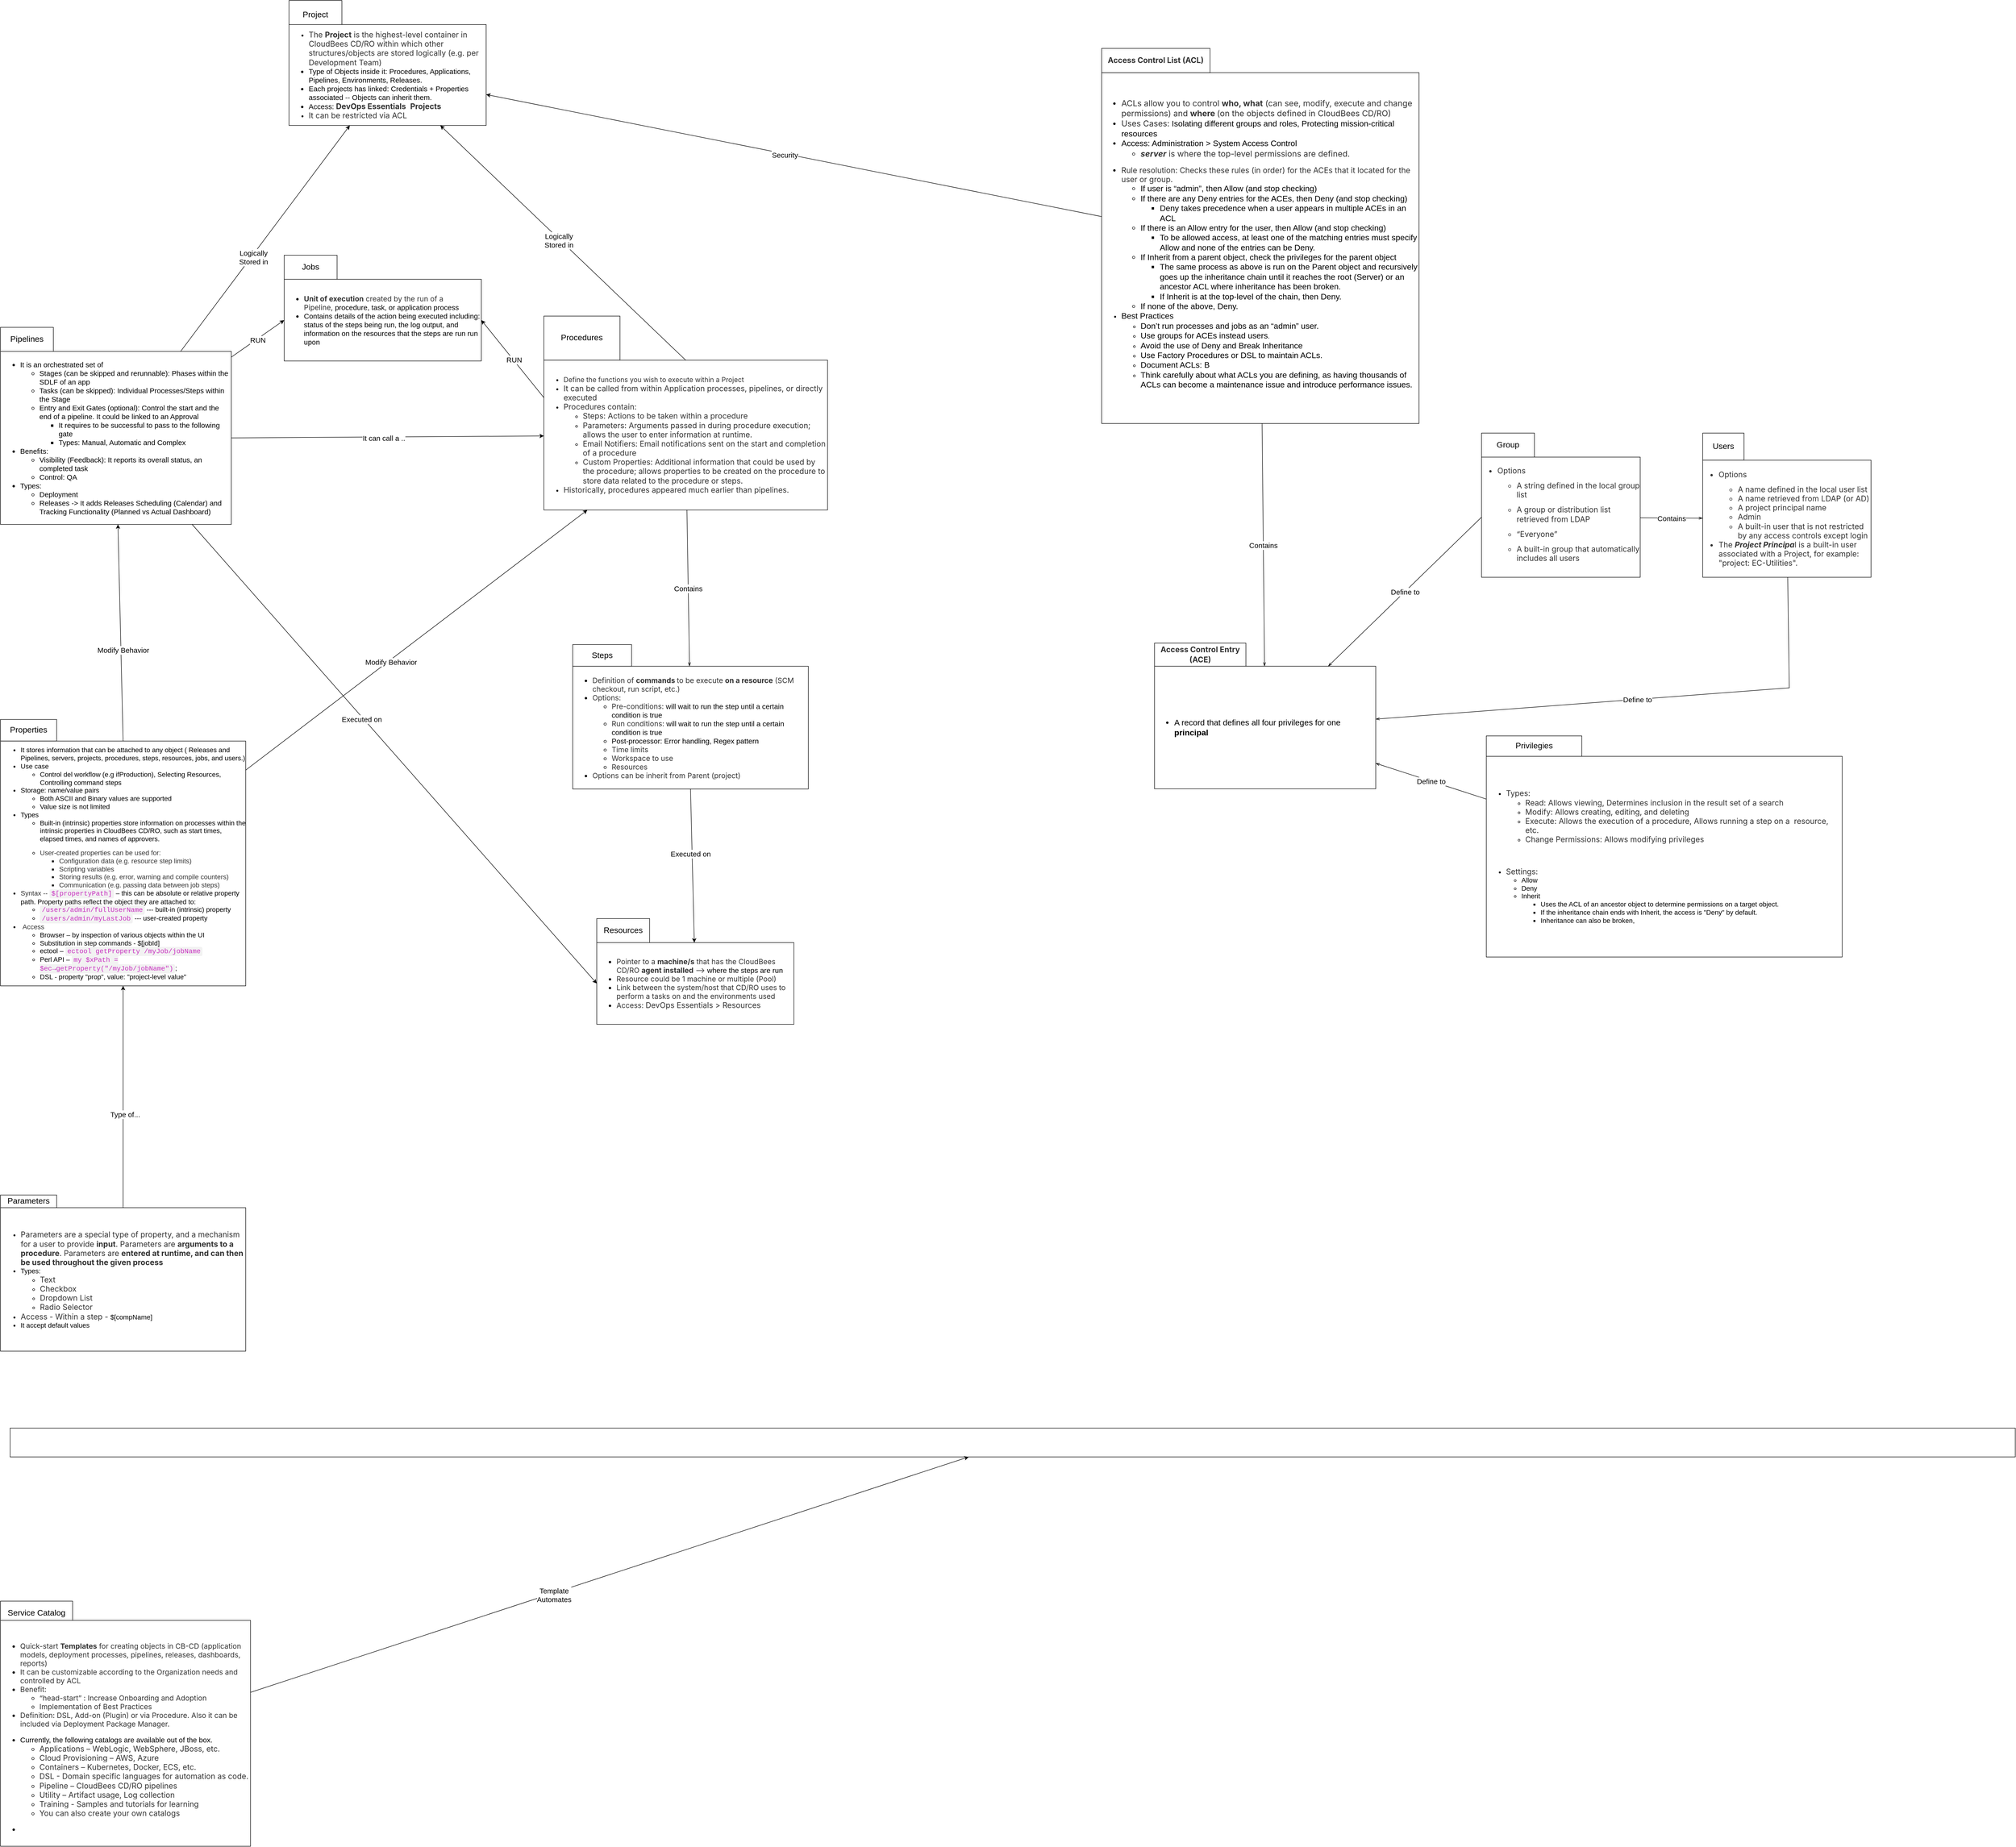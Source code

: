 <mxfile version="20.5.1" type="github">
  <diagram id="cunmrRQe3pm6SeLoBSLd" name="Page-1">
    <mxGraphModel dx="3470" dy="2327" grid="1" gridSize="10" guides="1" tooltips="1" connect="1" arrows="1" fold="1" page="1" pageScale="1" pageWidth="850" pageHeight="1100" math="0" shadow="0">
      <root>
        <mxCell id="0" />
        <mxCell id="1" parent="0" />
        <mxCell id="KL4kwilNAHB5f6T94Mk6-11" value="" style="endArrow=classic;html=1;rounded=0;fontSize=15;entryX=0;entryY=0.5;entryDx=0;entryDy=0;" parent="1" source="KL4kwilNAHB5f6T94Mk6-6" target="KL4kwilNAHB5f6T94Mk6-10" edge="1">
          <mxGeometry width="50" height="50" relative="1" as="geometry">
            <mxPoint x="520" y="930" as="sourcePoint" />
            <mxPoint x="570" y="880" as="targetPoint" />
          </mxGeometry>
        </mxCell>
        <mxCell id="KL4kwilNAHB5f6T94Mk6-12" value="RUN" style="edgeLabel;html=1;align=center;verticalAlign=middle;resizable=0;points=[];fontSize=15;" parent="KL4kwilNAHB5f6T94Mk6-11" vertex="1" connectable="0">
          <mxGeometry x="-0.024" y="-2" relative="1" as="geometry">
            <mxPoint as="offset" />
          </mxGeometry>
        </mxCell>
        <mxCell id="KL4kwilNAHB5f6T94Mk6-13" value="" style="group" parent="1" vertex="1" connectable="0">
          <mxGeometry x="1060" y="870" width="470" height="320" as="geometry" />
        </mxCell>
        <mxCell id="KL4kwilNAHB5f6T94Mk6-9" value="&lt;font style=&quot;font-size: 17px;&quot;&gt;Jobs&lt;br&gt;&lt;/font&gt;" style="rounded=0;whiteSpace=wrap;html=1;" parent="KL4kwilNAHB5f6T94Mk6-13" vertex="1">
          <mxGeometry width="110" height="50" as="geometry" />
        </mxCell>
        <mxCell id="KL4kwilNAHB5f6T94Mk6-10" value="&lt;ul style=&quot;text-align: left; font-size: 15px;&quot;&gt;&lt;li style=&quot;&quot;&gt;&lt;font face=&quot;-apple-system, system-ui, Segoe UI, Ubuntu, sans-serif, Apple Color Emoji, Segoe UI Emoji, Segoe UI Symbol, Noto Color Emoji&quot; color=&quot;#333333&quot;&gt;&lt;span style=&quot;background-color: rgb(255, 255, 255);&quot;&gt;&lt;b&gt;Unit of execution&lt;/b&gt; created by the run of a Pipeline,&amp;nbsp;&lt;/span&gt;&lt;/font&gt;procedure, task, or application process&lt;/li&gt;&lt;li style=&quot;&quot;&gt;Contains details of the action being executed including: status of the steps being run, the log output, and information on the resources that the steps are run run upon&lt;/li&gt;&lt;/ul&gt;" style="rounded=0;whiteSpace=wrap;html=1;fontSize=14;" parent="KL4kwilNAHB5f6T94Mk6-13" vertex="1">
          <mxGeometry y="50" width="410" height="170" as="geometry" />
        </mxCell>
        <mxCell id="KL4kwilNAHB5f6T94Mk6-14" value="" style="group" parent="1" vertex="1" connectable="0">
          <mxGeometry x="470" y="1020" width="480" height="410" as="geometry" />
        </mxCell>
        <mxCell id="KL4kwilNAHB5f6T94Mk6-5" value="&lt;font style=&quot;font-size: 17px;&quot;&gt;Pipelines&lt;br&gt;&lt;/font&gt;" style="rounded=0;whiteSpace=wrap;html=1;" parent="KL4kwilNAHB5f6T94Mk6-14" vertex="1">
          <mxGeometry width="110" height="50" as="geometry" />
        </mxCell>
        <mxCell id="KL4kwilNAHB5f6T94Mk6-6" value="&lt;ul style=&quot;text-align: left; font-size: 15px;&quot;&gt;&lt;li style=&quot;&quot;&gt;It is an orchestrated set of&lt;/li&gt;&lt;ul&gt;&lt;li style=&quot;&quot;&gt;Stages (can be skipped and rerunnable): Phases within the SDLF of an app&lt;/li&gt;&lt;li style=&quot;&quot;&gt;Tasks (can be skipped): Individual Processes/Steps within the Stage&amp;nbsp;&lt;/li&gt;&lt;li style=&quot;&quot;&gt;Entry and Exit Gates (optional): Control the start and the end of a pipeline. It could be linked to an Approval&lt;/li&gt;&lt;ul&gt;&lt;li style=&quot;&quot;&gt;It requires to be successful to pass to the following gate&lt;/li&gt;&lt;li style=&quot;&quot;&gt;Types: Manual, Automatic and Complex&lt;/li&gt;&lt;/ul&gt;&lt;/ul&gt;&lt;li style=&quot;&quot;&gt;Benefits:&lt;/li&gt;&lt;ul&gt;&lt;li style=&quot;&quot;&gt;Visibility (Feedback): It reports its overall status, an completed task&lt;/li&gt;&lt;li style=&quot;&quot;&gt;Control: QA&lt;/li&gt;&lt;/ul&gt;&lt;li style=&quot;&quot;&gt;Types:&lt;/li&gt;&lt;ul&gt;&lt;li style=&quot;&quot;&gt;Deployment&lt;/li&gt;&lt;li style=&quot;&quot;&gt;Releases -&amp;gt; It adds Releases Scheduling (Calendar) and Tracking Functionality (Planned vs Actual Dashboard)&lt;/li&gt;&lt;/ul&gt;&lt;/ul&gt;" style="rounded=0;whiteSpace=wrap;html=1;fontSize=14;" parent="KL4kwilNAHB5f6T94Mk6-14" vertex="1">
          <mxGeometry y="50" width="480" height="360" as="geometry" />
        </mxCell>
        <mxCell id="KL4kwilNAHB5f6T94Mk6-18" value="" style="endArrow=classic;html=1;rounded=0;fontSize=15;exitX=0.5;exitY=0;exitDx=0;exitDy=0;" parent="1" source="2sUulGhKF5afohLX6DZR-32" target="KL4kwilNAHB5f6T94Mk6-6" edge="1">
          <mxGeometry width="50" height="50" relative="1" as="geometry">
            <mxPoint x="350" y="840" as="sourcePoint" />
            <mxPoint x="712.842" y="640" as="targetPoint" />
          </mxGeometry>
        </mxCell>
        <mxCell id="KL4kwilNAHB5f6T94Mk6-24" value="Modify Behavior" style="edgeLabel;html=1;align=center;verticalAlign=middle;resizable=0;points=[];fontSize=15;" parent="KL4kwilNAHB5f6T94Mk6-18" vertex="1" connectable="0">
          <mxGeometry x="-0.157" y="-4" relative="1" as="geometry">
            <mxPoint as="offset" />
          </mxGeometry>
        </mxCell>
        <mxCell id="KL4kwilNAHB5f6T94Mk6-20" value="" style="group" parent="1" vertex="1" connectable="0">
          <mxGeometry x="1600" y="960" width="590" height="440" as="geometry" />
        </mxCell>
        <mxCell id="2sUulGhKF5afohLX6DZR-43" value="" style="group" parent="KL4kwilNAHB5f6T94Mk6-20" vertex="1" connectable="0">
          <mxGeometry y="36.621" width="590" height="403.379" as="geometry" />
        </mxCell>
        <mxCell id="KL4kwilNAHB5f6T94Mk6-21" value="&lt;font style=&quot;font-size: 17px;&quot;&gt;Procedures&lt;br&gt;&lt;/font&gt;" style="rounded=0;whiteSpace=wrap;html=1;" parent="2sUulGhKF5afohLX6DZR-43" vertex="1">
          <mxGeometry width="158.293" height="91.677" as="geometry" />
        </mxCell>
        <mxCell id="KL4kwilNAHB5f6T94Mk6-22" value="&lt;ul style=&quot;text-align: left;&quot;&gt;&lt;li style=&quot;&quot;&gt;&lt;font style=&quot;font-size: 14px;&quot;&gt;&lt;span style=&quot;color: rgb(51, 51, 51); font-family: -apple-system, &amp;quot;system-ui&amp;quot;, &amp;quot;Segoe UI&amp;quot;, Ubuntu, sans-serif, &amp;quot;Apple Color Emoji&amp;quot;, &amp;quot;Segoe UI Emoji&amp;quot;, &amp;quot;Segoe UI Symbol&amp;quot;, &amp;quot;Noto Color Emoji&amp;quot;; background-color: rgb(255, 255, 255);&quot;&gt;Define the functions you wish to execute within a Project&lt;/span&gt;&lt;br&gt;&lt;/font&gt;&lt;/li&gt;&lt;li style=&quot;&quot;&gt;&lt;span style=&quot;color: rgb(51, 51, 51); font-family: -apple-system, &amp;quot;system-ui&amp;quot;, &amp;quot;Segoe UI&amp;quot;, Ubuntu, sans-serif, &amp;quot;Apple Color Emoji&amp;quot;, &amp;quot;Segoe UI Emoji&amp;quot;, &amp;quot;Segoe UI Symbol&amp;quot;, &amp;quot;Noto Color Emoji&amp;quot;; background-color: rgb(255, 255, 255);&quot;&gt;&lt;font size=&quot;3&quot;&gt;It can be called from within Application processes, pipelines, or directly executed&lt;br&gt;&lt;/font&gt;&lt;/span&gt;&lt;/li&gt;&lt;li style=&quot;&quot;&gt;&lt;font size=&quot;3&quot;&gt;&lt;span style=&quot;color: rgb(51, 51, 51); font-family: -apple-system, system-ui, &amp;quot;Segoe UI&amp;quot;, Ubuntu, sans-serif, &amp;quot;Apple Color Emoji&amp;quot;, &amp;quot;Segoe UI Emoji&amp;quot;, &amp;quot;Segoe UI Symbol&amp;quot;, &amp;quot;Noto Color Emoji&amp;quot;; background-color: initial;&quot;&gt;Procedures contain:&lt;/span&gt;&lt;br&gt;&lt;/font&gt;&lt;/li&gt;&lt;ul&gt;&lt;li style=&quot;&quot;&gt;&lt;span style=&quot;color: rgb(51, 51, 51); font-family: -apple-system, system-ui, &amp;quot;Segoe UI&amp;quot;, Ubuntu, sans-serif, &amp;quot;Apple Color Emoji&amp;quot;, &amp;quot;Segoe UI Emoji&amp;quot;, &amp;quot;Segoe UI Symbol&amp;quot;, &amp;quot;Noto Color Emoji&amp;quot;; background-color: initial;&quot;&gt;&lt;font size=&quot;3&quot;&gt;Steps: Actions to be taken within a procedure&lt;/font&gt;&lt;/span&gt;&lt;/li&gt;&lt;li style=&quot;&quot;&gt;&lt;span style=&quot;color: rgb(51, 51, 51); font-family: -apple-system, system-ui, &amp;quot;Segoe UI&amp;quot;, Ubuntu, sans-serif, &amp;quot;Apple Color Emoji&amp;quot;, &amp;quot;Segoe UI Emoji&amp;quot;, &amp;quot;Segoe UI Symbol&amp;quot;, &amp;quot;Noto Color Emoji&amp;quot;; background-color: initial;&quot;&gt;&lt;font size=&quot;3&quot;&gt;Parameters: Arguments passed in during procedure execution; allows the user to enter information at runtime.&lt;/font&gt;&lt;/span&gt;&lt;/li&gt;&lt;li style=&quot;&quot;&gt;&lt;span style=&quot;color: rgb(51, 51, 51); font-family: -apple-system, system-ui, &amp;quot;Segoe UI&amp;quot;, Ubuntu, sans-serif, &amp;quot;Apple Color Emoji&amp;quot;, &amp;quot;Segoe UI Emoji&amp;quot;, &amp;quot;Segoe UI Symbol&amp;quot;, &amp;quot;Noto Color Emoji&amp;quot;; background-color: initial;&quot;&gt;&lt;font size=&quot;3&quot;&gt;Email Notifiers: Email notifications sent on the start and completion of a procedure&lt;/font&gt;&lt;/span&gt;&lt;/li&gt;&lt;li style=&quot;&quot;&gt;&lt;font size=&quot;3&quot; face=&quot;-apple-system, system-ui, Segoe UI, Ubuntu, sans-serif, Apple Color Emoji, Segoe UI Emoji, Segoe UI Symbol, Noto Color Emoji&quot; color=&quot;#333333&quot;&gt;Custom Properties: Additional information that could be used by the procedure; allows properties to be created on the procedure to store data related to the procedure or steps.&lt;/font&gt;&lt;/li&gt;&lt;/ul&gt;&lt;li&gt;&lt;font size=&quot;3&quot; face=&quot;-apple-system, system-ui, Segoe UI, Ubuntu, sans-serif, Apple Color Emoji, Segoe UI Emoji, Segoe UI Symbol, Noto Color Emoji&quot; color=&quot;#333333&quot;&gt;Historically, procedures appeared much earlier than pipelines.&lt;br&gt;&lt;/font&gt;&lt;/li&gt;&lt;/ul&gt;" style="rounded=0;whiteSpace=wrap;html=1;fontSize=14;" parent="2sUulGhKF5afohLX6DZR-43" vertex="1">
          <mxGeometry y="91.677" width="590" height="311.702" as="geometry" />
        </mxCell>
        <mxCell id="KL4kwilNAHB5f6T94Mk6-25" value="" style="endArrow=classic;html=1;rounded=0;fontSize=15;exitX=0.5;exitY=0;exitDx=0;exitDy=0;" parent="1" source="KL4kwilNAHB5f6T94Mk6-22" target="KL4kwilNAHB5f6T94Mk6-17" edge="1">
          <mxGeometry width="50" height="50" relative="1" as="geometry">
            <mxPoint x="300" y="890" as="sourcePoint" />
            <mxPoint x="300" y="790" as="targetPoint" />
          </mxGeometry>
        </mxCell>
        <mxCell id="2sUulGhKF5afohLX6DZR-15" value="&lt;span style=&quot;font-size: 15px;&quot;&gt;Logically&lt;/span&gt;&lt;br style=&quot;font-size: 15px;&quot;&gt;&lt;span style=&quot;font-size: 15px;&quot;&gt;Stored in&lt;/span&gt;" style="edgeLabel;html=1;align=center;verticalAlign=middle;resizable=0;points=[];fontSize=14;" parent="KL4kwilNAHB5f6T94Mk6-25" vertex="1" connectable="0">
          <mxGeometry x="0.03" y="2" relative="1" as="geometry">
            <mxPoint as="offset" />
          </mxGeometry>
        </mxCell>
        <mxCell id="KL4kwilNAHB5f6T94Mk6-28" value="" style="endArrow=classic;html=1;rounded=0;fontSize=15;" parent="1" source="KL4kwilNAHB5f6T94Mk6-6" target="KL4kwilNAHB5f6T94Mk6-17" edge="1">
          <mxGeometry width="50" height="50" relative="1" as="geometry">
            <mxPoint x="429.99" y="631.87" as="sourcePoint" />
            <mxPoint x="344.291" y="540.0" as="targetPoint" />
          </mxGeometry>
        </mxCell>
        <mxCell id="KL4kwilNAHB5f6T94Mk6-29" value="Logically &lt;br&gt;Stored in" style="edgeLabel;html=1;align=center;verticalAlign=middle;resizable=0;points=[];fontSize=15;" parent="KL4kwilNAHB5f6T94Mk6-28" vertex="1" connectable="0">
          <mxGeometry x="-0.157" y="-4" relative="1" as="geometry">
            <mxPoint as="offset" />
          </mxGeometry>
        </mxCell>
        <mxCell id="2sUulGhKF5afohLX6DZR-12" value="" style="group" parent="1" vertex="1" connectable="0">
          <mxGeometry x="2760" y="420" width="660" height="800" as="geometry" />
        </mxCell>
        <mxCell id="2sUulGhKF5afohLX6DZR-3" value="&lt;div style=&quot;text-align: left;&quot;&gt;&lt;ul style=&quot;&quot;&gt;&lt;li style=&quot;font-size: 17px;&quot;&gt;&lt;span style=&quot;color: rgb(51, 51, 51); font-family: -apple-system, &amp;quot;system-ui&amp;quot;, &amp;quot;Segoe UI&amp;quot;, Ubuntu, sans-serif, &amp;quot;Apple Color Emoji&amp;quot;, &amp;quot;Segoe UI Emoji&amp;quot;, &amp;quot;Segoe UI Symbol&amp;quot;, &amp;quot;Noto Color Emoji&amp;quot;; background-color: rgb(255, 255, 255);&quot;&gt;ACLs allow you to control &lt;b&gt;who, what&lt;/b&gt; (can see, modify, execute and change permissions) and &lt;b&gt;where &lt;/b&gt;(on the objects defined in CloudBees CD/RO)&lt;/span&gt;&lt;/li&gt;&lt;li style=&quot;font-size: 17px;&quot;&gt;&lt;span style=&quot;color: rgb(51, 51, 51); font-family: -apple-system, &amp;quot;system-ui&amp;quot;, &amp;quot;Segoe UI&amp;quot;, Ubuntu, sans-serif, &amp;quot;Apple Color Emoji&amp;quot;, &amp;quot;Segoe UI Emoji&amp;quot;, &amp;quot;Segoe UI Symbol&amp;quot;, &amp;quot;Noto Color Emoji&amp;quot;; background-color: rgb(255, 255, 255);&quot;&gt;Uses Cases:&amp;nbsp;&lt;/span&gt;Isolating different groups and roles, Protecting mission-critical resources&lt;/li&gt;&lt;li style=&quot;font-size: 17px;&quot;&gt;Access: Administration &amp;gt; System Access Control&lt;/li&gt;&lt;ul style=&quot;font-size: 17px;&quot;&gt;&lt;li&gt;&lt;span style=&quot;color: rgb(51, 51, 51); font-family: -apple-system, &amp;quot;system-ui&amp;quot;, &amp;quot;Segoe UI&amp;quot;, Ubuntu, sans-serif, &amp;quot;Apple Color Emoji&amp;quot;, &amp;quot;Segoe UI Emoji&amp;quot;, &amp;quot;Segoe UI Symbol&amp;quot;, &amp;quot;Noto Color Emoji&amp;quot;; background-color: rgb(255, 255, 255);&quot;&gt;&lt;b&gt;&lt;i&gt;server&lt;/i&gt;&lt;/b&gt; is where the top-level permissions are defined.&lt;br&gt;&lt;/span&gt;&lt;/li&gt;&lt;/ul&gt;&lt;li style=&quot;font-size: 17px;&quot;&gt;&lt;div style=&quot;box-sizing: border-box; margin: 14px 0px 0px; color: rgb(51, 51, 51); font-family: -apple-system, &amp;quot;system-ui&amp;quot;, &amp;quot;Segoe UI&amp;quot;, Ubuntu, sans-serif, &amp;quot;Apple Color Emoji&amp;quot;, &amp;quot;Segoe UI Emoji&amp;quot;, &amp;quot;Segoe UI Symbol&amp;quot;, &amp;quot;Noto Color Emoji&amp;quot;; font-size: 16px; background-color: rgb(255, 255, 255);&quot; class=&quot;paragraph&quot;&gt;&lt;p style=&quot;box-sizing: border-box; margin: 0px;&quot;&gt;Rule resolution: Checks these rules (in order) for the ACEs that it located for the user or group.&amp;nbsp;&lt;/p&gt;&lt;/div&gt;&lt;/li&gt;&lt;ul style=&quot;font-size: 17px;&quot;&gt;&lt;li&gt;&lt;span style=&quot;background-color: initial; font-size: 17px;&quot;&gt;If user is “admin”, then Allow (and stop checking)&lt;/span&gt;&lt;/li&gt;&lt;li&gt;If there are any Deny entries for the ACEs, then Deny (and stop checking)&lt;/li&gt;&lt;ul&gt;&lt;li&gt;Deny takes precedence when a user appears in multiple ACEs in an ACL&lt;/li&gt;&lt;/ul&gt;&lt;li&gt;&lt;span style=&quot;background-color: initial;&quot;&gt;If there is an Allow entry for the user, then Allow (and stop checking)&lt;/span&gt;&lt;/li&gt;&lt;ul&gt;&lt;li&gt;To be allowed access, at least one of the matching entries must specify Allow and none of the entries can be Deny.&lt;/li&gt;&lt;/ul&gt;&lt;li&gt;&lt;span style=&quot;background-color: initial;&quot;&gt;If Inherit from a parent object, check the privileges for the parent object&lt;/span&gt;&lt;/li&gt;&lt;ul&gt;&lt;li&gt;The same process as above is run on the Parent object and recursively goes up the inheritance chain until it reaches the root (Server) or an ancestor ACL where inheritance has been broken.&lt;/li&gt;&lt;li&gt;If Inherit is at the top-level of the chain, then Deny.&lt;/li&gt;&lt;/ul&gt;&lt;li&gt;&lt;span style=&quot;background-color: initial;&quot;&gt;If none of the above, Deny.&lt;/span&gt;&lt;br&gt;&lt;/li&gt;&lt;/ul&gt;&lt;li style=&quot;&quot;&gt;&lt;span style=&quot;font-size: 17px;&quot;&gt;Best Practices&lt;/span&gt;&lt;/li&gt;&lt;ul&gt;&lt;li&gt;&lt;p style=&quot;font-size: 17px; background-color: initial; box-sizing: border-box; margin: 0px; display: inline !important;&quot;&gt;Don’t run processes and jobs as an “admin” user.&lt;/p&gt;&lt;/li&gt;&lt;li&gt;&lt;p style=&quot;font-size: 17px; background-color: initial; box-sizing: border-box; margin: 0px; display: inline !important;&quot;&gt;Use groups for ACEs instead users&lt;/p&gt;.&lt;/li&gt;&lt;li&gt;&lt;p style=&quot;font-size: 17px; background-color: initial; box-sizing: border-box; margin: 0px; display: inline !important;&quot;&gt;Avoid the use of Deny and Break Inheritance&lt;/p&gt;&lt;/li&gt;&lt;li&gt;&lt;span style=&quot;font-size: 17px; background-color: initial;&quot;&gt;Use Factory Procedures or DSL to maintain ACLs.&amp;nbsp;&lt;/span&gt;&lt;/li&gt;&lt;li&gt;&lt;p style=&quot;font-size: 17px; background-color: initial; box-sizing: border-box; margin: 0px; display: inline !important;&quot;&gt;Document ACLs: B&lt;/p&gt;&lt;/li&gt;&lt;li&gt;&lt;span style=&quot;font-size: 17px; background-color: initial;&quot;&gt;Think carefully about what ACLs you are defining, as having thousands of ACLs can become a maintenance issue and introduce performance issues.&lt;/span&gt;&lt;/li&gt;&lt;/ul&gt;&lt;/ul&gt;&lt;/div&gt;&lt;div style=&quot;text-align: left;&quot;&gt;&lt;br&gt;&lt;/div&gt;" style="rounded=0;whiteSpace=wrap;html=1;fontSize=14;" parent="2sUulGhKF5afohLX6DZR-12" vertex="1">
          <mxGeometry y="70.175" width="660" height="729.825" as="geometry" />
        </mxCell>
        <mxCell id="2sUulGhKF5afohLX6DZR-10" value="&lt;font style=&quot;font-size: 17px;&quot;&gt;&lt;span style=&quot;box-sizing: border-box; font-weight: bolder; color: rgb(51, 51, 51); font-family: -apple-system, &amp;quot;system-ui&amp;quot;, &amp;quot;Segoe UI&amp;quot;, Ubuntu, sans-serif, &amp;quot;Apple Color Emoji&amp;quot;, &amp;quot;Segoe UI Emoji&amp;quot;, &amp;quot;Segoe UI Symbol&amp;quot;, &amp;quot;Noto Color Emoji&amp;quot;; font-size: 16px; text-align: left; background-color: rgb(255, 255, 255);&quot;&gt;Access Control List (ACL)&lt;/span&gt;&lt;br&gt;&lt;/font&gt;" style="rounded=0;whiteSpace=wrap;html=1;" parent="2sUulGhKF5afohLX6DZR-12" vertex="1">
          <mxGeometry y="19.697" width="225.36" height="50.478" as="geometry" />
        </mxCell>
        <mxCell id="2sUulGhKF5afohLX6DZR-13" value="" style="group" parent="1" vertex="1" connectable="0">
          <mxGeometry x="1070" y="340" width="410" height="260" as="geometry" />
        </mxCell>
        <mxCell id="KL4kwilNAHB5f6T94Mk6-15" value="" style="group" parent="2sUulGhKF5afohLX6DZR-13" vertex="1" connectable="0">
          <mxGeometry width="410" height="260" as="geometry" />
        </mxCell>
        <mxCell id="KL4kwilNAHB5f6T94Mk6-16" value="&lt;font style=&quot;font-size: 17px;&quot;&gt;Project&lt;br&gt;&lt;/font&gt;" style="rounded=0;whiteSpace=wrap;html=1;" parent="KL4kwilNAHB5f6T94Mk6-15" vertex="1">
          <mxGeometry width="110" height="59.091" as="geometry" />
        </mxCell>
        <mxCell id="KL4kwilNAHB5f6T94Mk6-17" value="&lt;ul style=&quot;text-align: left;&quot;&gt;&lt;li style=&quot;&quot;&gt;&lt;span style=&quot;font-size: 16px; color: rgb(51, 51, 51); font-family: -apple-system, &amp;quot;system-ui&amp;quot;, &amp;quot;Segoe UI&amp;quot;, Ubuntu, sans-serif, &amp;quot;Apple Color Emoji&amp;quot;, &amp;quot;Segoe UI Emoji&amp;quot;, &amp;quot;Segoe UI Symbol&amp;quot;, &amp;quot;Noto Color Emoji&amp;quot;; background-color: rgb(255, 255, 255);&quot;&gt;The&amp;nbsp;&lt;/span&gt;&lt;span style=&quot;font-size: 16px; box-sizing: border-box; font-weight: bolder; color: rgb(51, 51, 51); font-family: -apple-system, &amp;quot;system-ui&amp;quot;, &amp;quot;Segoe UI&amp;quot;, Ubuntu, sans-serif, &amp;quot;Apple Color Emoji&amp;quot;, &amp;quot;Segoe UI Emoji&amp;quot;, &amp;quot;Segoe UI Symbol&amp;quot;, &amp;quot;Noto Color Emoji&amp;quot;; background-color: rgb(255, 255, 255);&quot;&gt;Project&lt;/span&gt;&lt;span style=&quot;background-color: rgb(255, 255, 255);&quot;&gt;&lt;font face=&quot;-apple-system, system-ui, Segoe UI, Ubuntu, sans-serif, Apple Color Emoji, Segoe UI Emoji, Segoe UI Symbol, Noto Color Emoji&quot; color=&quot;#333333&quot;&gt;&lt;span style=&quot;font-size: 16px;&quot;&gt;&amp;nbsp;is the highest-level container in CloudBees CD/RO within which other structures/objects are stored logically&amp;nbsp;(e.g. per Development&amp;nbsp;Team)&lt;/span&gt;&lt;/font&gt;&lt;/span&gt;&lt;/li&gt;&lt;li style=&quot;font-size: 15px;&quot;&gt;Type of Objects inside it: Procedures, Applications, Pipelines, Environments, Releases.&amp;nbsp;&lt;/li&gt;&lt;li style=&quot;font-size: 15px;&quot;&gt;Each projects has linked: Credentials + Properties associated -- Objects can inherit them.&lt;br&gt;&lt;/li&gt;&lt;li style=&quot;font-size: 15px;&quot;&gt;Access:&amp;nbsp;&lt;span style=&quot;box-sizing: border-box; font-weight: bolder; color: rgb(51, 51, 51); font-family: -apple-system, &amp;quot;system-ui&amp;quot;, &amp;quot;Segoe UI&amp;quot;, Ubuntu, sans-serif, &amp;quot;Apple Color Emoji&amp;quot;, &amp;quot;Segoe UI Emoji&amp;quot;, &amp;quot;Segoe UI Symbol&amp;quot;, &amp;quot;Noto Color Emoji&amp;quot;; font-size: 16px; background-color: rgb(255, 255, 255);&quot; class=&quot;menu&quot;&gt;DevOps Essentials&lt;/span&gt;&lt;span style=&quot;color: rgb(51, 51, 51); font-family: -apple-system, &amp;quot;system-ui&amp;quot;, &amp;quot;Segoe UI&amp;quot;, Ubuntu, sans-serif, &amp;quot;Apple Color Emoji&amp;quot;, &amp;quot;Segoe UI Emoji&amp;quot;, &amp;quot;Segoe UI Symbol&amp;quot;, &amp;quot;Noto Color Emoji&amp;quot;; font-size: 16px; background-color: rgb(255, 255, 255);&quot;&gt;&amp;nbsp;&lt;/span&gt;&lt;span style=&quot;box-sizing: border-box; -webkit-font-smoothing: antialiased; display: inline-block; font-variant-numeric: normal; font-variant-east-asian: normal; text-rendering: auto; line-height: 1; font-family: &amp;quot;Font Awesome 5 Free&amp;quot;; font-weight: 900; color: rgb(51, 51, 51); font-size: 16px; background-color: rgb(255, 255, 255);&quot; class=&quot;fa fa-angle-right caret&quot;&gt;&lt;/span&gt;&lt;span style=&quot;color: rgb(51, 51, 51); font-family: -apple-system, &amp;quot;system-ui&amp;quot;, &amp;quot;Segoe UI&amp;quot;, Ubuntu, sans-serif, &amp;quot;Apple Color Emoji&amp;quot;, &amp;quot;Segoe UI Emoji&amp;quot;, &amp;quot;Segoe UI Symbol&amp;quot;, &amp;quot;Noto Color Emoji&amp;quot;; font-size: 16px; background-color: rgb(255, 255, 255);&quot;&gt;&amp;nbsp;&lt;/span&gt;&lt;span style=&quot;box-sizing: border-box; font-weight: bolder; color: rgb(51, 51, 51); font-family: -apple-system, &amp;quot;system-ui&amp;quot;, &amp;quot;Segoe UI&amp;quot;, Ubuntu, sans-serif, &amp;quot;Apple Color Emoji&amp;quot;, &amp;quot;Segoe UI Emoji&amp;quot;, &amp;quot;Segoe UI Symbol&amp;quot;, &amp;quot;Noto Color Emoji&amp;quot;; font-size: 16px; background-color: rgb(255, 255, 255);&quot; class=&quot;menuitem&quot;&gt;Projects&lt;/span&gt;&lt;/li&gt;&lt;li style=&quot;&quot;&gt;&lt;font face=&quot;-apple-system, system-ui, Segoe UI, Ubuntu, sans-serif, Apple Color Emoji, Segoe UI Emoji, Segoe UI Symbol, Noto Color Emoji&quot; color=&quot;#333333&quot;&gt;&lt;span style=&quot;font-size: 16px; background-color: rgb(255, 255, 255);&quot;&gt;It can be restricted via ACL&lt;/span&gt;&lt;/font&gt;&lt;/li&gt;&lt;/ul&gt;" style="rounded=0;whiteSpace=wrap;html=1;fontSize=14;" parent="2sUulGhKF5afohLX6DZR-13" vertex="1">
          <mxGeometry y="50" width="410" height="210" as="geometry" />
        </mxCell>
        <mxCell id="2sUulGhKF5afohLX6DZR-16" value="" style="group" parent="1" vertex="1" connectable="0">
          <mxGeometry x="1660" y="1650" width="490" height="330.45" as="geometry" />
        </mxCell>
        <mxCell id="2sUulGhKF5afohLX6DZR-17" value="&lt;font style=&quot;font-size: 17px;&quot;&gt;Steps&lt;br&gt;&lt;/font&gt;" style="rounded=0;whiteSpace=wrap;html=1;" parent="2sUulGhKF5afohLX6DZR-16" vertex="1">
          <mxGeometry y="30" width="122.5" height="45.1" as="geometry" />
        </mxCell>
        <mxCell id="2sUulGhKF5afohLX6DZR-18" value="&lt;ul style=&quot;text-align: left; font-size: 15px;&quot;&gt;&lt;li style=&quot;&quot;&gt;&lt;font face=&quot;-apple-system, system-ui, Segoe UI, Ubuntu, sans-serif, Apple Color Emoji, Segoe UI Emoji, Segoe UI Symbol, Noto Color Emoji&quot; color=&quot;#333333&quot;&gt;&lt;span style=&quot;background-color: rgb(255, 255, 255);&quot;&gt;Definition of &lt;b&gt;commands &lt;/b&gt;to be execute &lt;b&gt;on a resource&lt;/b&gt; (SCM checkout, run script, etc.)&lt;/span&gt;&lt;/font&gt;&lt;/li&gt;&lt;li style=&quot;&quot;&gt;&lt;font face=&quot;-apple-system, system-ui, Segoe UI, Ubuntu, sans-serif, Apple Color Emoji, Segoe UI Emoji, Segoe UI Symbol, Noto Color Emoji&quot; color=&quot;#333333&quot;&gt;&lt;span style=&quot;background-color: rgb(255, 255, 255);&quot;&gt;Options:&lt;/span&gt;&lt;/font&gt;&lt;/li&gt;&lt;ul&gt;&lt;li style=&quot;&quot;&gt;&lt;font face=&quot;-apple-system, system-ui, Segoe UI, Ubuntu, sans-serif, Apple Color Emoji, Segoe UI Emoji, Segoe UI Symbol, Noto Color Emoji&quot; color=&quot;#333333&quot;&gt;&lt;span style=&quot;background-color: rgb(255, 255, 255);&quot;&gt;Pre-conditions:&amp;nbsp;&lt;/span&gt;&lt;/font&gt;will wait to run the step until a certain condition is true&lt;/li&gt;&lt;li style=&quot;&quot;&gt;&lt;font face=&quot;-apple-system, system-ui, Segoe UI, Ubuntu, sans-serif, Apple Color Emoji, Segoe UI Emoji, Segoe UI Symbol, Noto Color Emoji&quot; color=&quot;#333333&quot;&gt;&lt;span style=&quot;background-color: rgb(255, 255, 255);&quot;&gt;Run conditions:&amp;nbsp;&lt;/span&gt;&lt;/font&gt;will wait to run the step until a certain condition is true&lt;/li&gt;&lt;li style=&quot;&quot;&gt;Post-processor: Error handling, Regex pattern&lt;/li&gt;&lt;li style=&quot;&quot;&gt;&lt;font face=&quot;-apple-system, system-ui, Segoe UI, Ubuntu, sans-serif, Apple Color Emoji, Segoe UI Emoji, Segoe UI Symbol, Noto Color Emoji&quot; color=&quot;#333333&quot;&gt;&lt;span style=&quot;background-color: rgb(255, 255, 255);&quot;&gt;Time limits&lt;/span&gt;&lt;/font&gt;&lt;/li&gt;&lt;li style=&quot;&quot;&gt;&lt;font face=&quot;-apple-system, system-ui, Segoe UI, Ubuntu, sans-serif, Apple Color Emoji, Segoe UI Emoji, Segoe UI Symbol, Noto Color Emoji&quot; color=&quot;#333333&quot;&gt;&lt;span style=&quot;background-color: rgb(255, 255, 255);&quot;&gt;Workspace to use&lt;/span&gt;&lt;/font&gt;&lt;/li&gt;&lt;li style=&quot;&quot;&gt;&lt;font face=&quot;-apple-system, system-ui, Segoe UI, Ubuntu, sans-serif, Apple Color Emoji, Segoe UI Emoji, Segoe UI Symbol, Noto Color Emoji&quot; color=&quot;#333333&quot;&gt;&lt;span style=&quot;background-color: rgb(255, 255, 255);&quot;&gt;Resources&lt;/span&gt;&lt;/font&gt;&lt;/li&gt;&lt;/ul&gt;&lt;li&gt;&lt;font face=&quot;-apple-system, system-ui, Segoe UI, Ubuntu, sans-serif, Apple Color Emoji, Segoe UI Emoji, Segoe UI Symbol, Noto Color Emoji&quot; color=&quot;#333333&quot;&gt;Options can be inherit from Parent (project)&lt;/font&gt;&lt;/li&gt;&lt;/ul&gt;" style="rounded=0;whiteSpace=wrap;html=1;fontSize=14;" parent="2sUulGhKF5afohLX6DZR-16" vertex="1">
          <mxGeometry y="75.102" width="490.0" height="255.348" as="geometry" />
        </mxCell>
        <mxCell id="2sUulGhKF5afohLX6DZR-20" value="Contains" style="endArrow=none;html=1;rounded=0;fontSize=15;endFill=0;startArrow=openThin;startFill=0;" parent="1" source="2sUulGhKF5afohLX6DZR-18" target="KL4kwilNAHB5f6T94Mk6-22" edge="1">
          <mxGeometry width="50" height="50" relative="1" as="geometry">
            <mxPoint x="1960" y="995" as="sourcePoint" />
            <mxPoint x="2110" y="960" as="targetPoint" />
          </mxGeometry>
        </mxCell>
        <mxCell id="2sUulGhKF5afohLX6DZR-22" value="" style="group" parent="1" vertex="1" connectable="0">
          <mxGeometry x="1720" y="2250" width="410" height="220" as="geometry" />
        </mxCell>
        <mxCell id="2sUulGhKF5afohLX6DZR-45" value="" style="group" parent="2sUulGhKF5afohLX6DZR-22" vertex="1" connectable="0">
          <mxGeometry x="-10" width="410" height="220" as="geometry" />
        </mxCell>
        <mxCell id="KL4kwilNAHB5f6T94Mk6-1" value="&lt;font style=&quot;font-size: 17px;&quot;&gt;Resources&lt;/font&gt;" style="rounded=0;whiteSpace=wrap;html=1;" parent="2sUulGhKF5afohLX6DZR-45" vertex="1">
          <mxGeometry width="110" height="50" as="geometry" />
        </mxCell>
        <mxCell id="KL4kwilNAHB5f6T94Mk6-4" value="&lt;ul style=&quot;text-align: left; font-size: 15px;&quot;&gt;&lt;li style=&quot;&quot;&gt;&lt;span style=&quot;color: rgb(51, 51, 51); font-family: -apple-system, &amp;quot;system-ui&amp;quot;, &amp;quot;Segoe UI&amp;quot;, Ubuntu, sans-serif, &amp;quot;Apple Color Emoji&amp;quot;, &amp;quot;Segoe UI Emoji&amp;quot;, &amp;quot;Segoe UI Symbol&amp;quot;, &amp;quot;Noto Color Emoji&amp;quot;; background-color: rgb(255, 255, 255);&quot;&gt;&lt;font style=&quot;font-size: 15px;&quot;&gt;Pointer to a &lt;b&gt;machine/s&lt;/b&gt; that has the CloudBees CD/RO &lt;b&gt;agent installed&lt;/b&gt;&amp;nbsp;--&amp;gt;&amp;nbsp;&lt;/font&gt;&lt;/span&gt;where the steps are run&lt;/li&gt;&lt;li style=&quot;&quot;&gt;&lt;span style=&quot;color: rgb(51, 51, 51); font-family: -apple-system, &amp;quot;system-ui&amp;quot;, &amp;quot;Segoe UI&amp;quot;, Ubuntu, sans-serif, &amp;quot;Apple Color Emoji&amp;quot;, &amp;quot;Segoe UI Emoji&amp;quot;, &amp;quot;Segoe UI Symbol&amp;quot;, &amp;quot;Noto Color Emoji&amp;quot;; background-color: rgb(255, 255, 255);&quot;&gt;Resource could be 1 machine or multiple (Pool)&lt;/span&gt;&lt;/li&gt;&lt;li style=&quot;&quot;&gt;&lt;span style=&quot;color: rgb(51, 51, 51); font-family: -apple-system, &amp;quot;system-ui&amp;quot;, &amp;quot;Segoe UI&amp;quot;, Ubuntu, sans-serif, &amp;quot;Apple Color Emoji&amp;quot;, &amp;quot;Segoe UI Emoji&amp;quot;, &amp;quot;Segoe UI Symbol&amp;quot;, &amp;quot;Noto Color Emoji&amp;quot;; background-color: rgb(255, 255, 255);&quot;&gt;Link between the system/host that CD/RO uses to perform a tasks on and the environments used&lt;/span&gt;&lt;br&gt;&lt;/li&gt;&lt;li style=&quot;&quot;&gt;&lt;span style=&quot;color: rgb(51, 51, 51); font-family: -apple-system, &amp;quot;system-ui&amp;quot;, &amp;quot;Segoe UI&amp;quot;, Ubuntu, sans-serif, &amp;quot;Apple Color Emoji&amp;quot;, &amp;quot;Segoe UI Emoji&amp;quot;, &amp;quot;Segoe UI Symbol&amp;quot;, &amp;quot;Noto Color Emoji&amp;quot;; background-color: rgb(255, 255, 255);&quot;&gt;Access:&amp;nbsp;&lt;/span&gt;&lt;span style=&quot;box-sizing: border-box; color: rgb(51, 51, 51); font-family: -apple-system, &amp;quot;system-ui&amp;quot;, &amp;quot;Segoe UI&amp;quot;, Ubuntu, sans-serif, &amp;quot;Apple Color Emoji&amp;quot;, &amp;quot;Segoe UI Emoji&amp;quot;, &amp;quot;Segoe UI Symbol&amp;quot;, &amp;quot;Noto Color Emoji&amp;quot;; font-size: 16px; background-color: rgb(255, 255, 255);&quot; class=&quot;menu&quot;&gt;DevOps Essentials &amp;gt;&lt;/span&gt;&lt;span style=&quot;color: rgb(51, 51, 51); font-family: -apple-system, &amp;quot;system-ui&amp;quot;, &amp;quot;Segoe UI&amp;quot;, Ubuntu, sans-serif, &amp;quot;Apple Color Emoji&amp;quot;, &amp;quot;Segoe UI Emoji&amp;quot;, &amp;quot;Segoe UI Symbol&amp;quot;, &amp;quot;Noto Color Emoji&amp;quot;; font-size: 16px; background-color: rgb(255, 255, 255);&quot;&gt;&amp;nbsp;&lt;/span&gt;&lt;span style=&quot;box-sizing: border-box; color: rgb(51, 51, 51); font-family: -apple-system, &amp;quot;system-ui&amp;quot;, &amp;quot;Segoe UI&amp;quot;, Ubuntu, sans-serif, &amp;quot;Apple Color Emoji&amp;quot;, &amp;quot;Segoe UI Emoji&amp;quot;, &amp;quot;Segoe UI Symbol&amp;quot;, &amp;quot;Noto Color Emoji&amp;quot;; font-size: 16px; background-color: rgb(255, 255, 255);&quot; class=&quot;menuitem&quot;&gt;Resources&lt;/span&gt;&lt;/li&gt;&lt;/ul&gt;" style="rounded=0;whiteSpace=wrap;html=1;fontSize=14;" parent="2sUulGhKF5afohLX6DZR-45" vertex="1">
          <mxGeometry y="50" width="410" height="170" as="geometry" />
        </mxCell>
        <mxCell id="2sUulGhKF5afohLX6DZR-23" value="" style="endArrow=classic;html=1;rounded=0;fontSize=15;entryX=0;entryY=0.5;entryDx=0;entryDy=0;" parent="1" source="KL4kwilNAHB5f6T94Mk6-6" target="KL4kwilNAHB5f6T94Mk6-4" edge="1">
          <mxGeometry width="50" height="50" relative="1" as="geometry">
            <mxPoint x="2090" y="1170" as="sourcePoint" />
            <mxPoint x="2350.0" y="1169.777" as="targetPoint" />
          </mxGeometry>
        </mxCell>
        <mxCell id="2sUulGhKF5afohLX6DZR-24" value="Executed on" style="edgeLabel;html=1;align=center;verticalAlign=middle;resizable=0;points=[];fontSize=15;" parent="2sUulGhKF5afohLX6DZR-23" vertex="1" connectable="0">
          <mxGeometry x="-0.157" y="-4" relative="1" as="geometry">
            <mxPoint as="offset" />
          </mxGeometry>
        </mxCell>
        <mxCell id="2sUulGhKF5afohLX6DZR-27" value="" style="endArrow=classic;html=1;rounded=0;fontSize=15;exitX=0;exitY=0.25;exitDx=0;exitDy=0;entryX=1;entryY=0.5;entryDx=0;entryDy=0;" parent="1" source="KL4kwilNAHB5f6T94Mk6-22" target="KL4kwilNAHB5f6T94Mk6-10" edge="1">
          <mxGeometry width="50" height="50" relative="1" as="geometry">
            <mxPoint x="1650" y="1360" as="sourcePoint" />
            <mxPoint x="2008.318" y="1715" as="targetPoint" />
          </mxGeometry>
        </mxCell>
        <mxCell id="2sUulGhKF5afohLX6DZR-28" value="RUN" style="edgeLabel;html=1;align=center;verticalAlign=middle;resizable=0;points=[];fontSize=15;" parent="2sUulGhKF5afohLX6DZR-27" vertex="1" connectable="0">
          <mxGeometry x="-0.024" y="-2" relative="1" as="geometry">
            <mxPoint as="offset" />
          </mxGeometry>
        </mxCell>
        <mxCell id="2sUulGhKF5afohLX6DZR-30" value="" style="group" parent="1" vertex="1" connectable="0">
          <mxGeometry x="470" y="1810" width="510" height="580" as="geometry" />
        </mxCell>
        <mxCell id="2sUulGhKF5afohLX6DZR-31" value="&lt;font style=&quot;font-size: 17px;&quot;&gt;Properties&lt;br&gt;&lt;/font&gt;" style="rounded=0;whiteSpace=wrap;html=1;" parent="2sUulGhKF5afohLX6DZR-30" vertex="1">
          <mxGeometry y="25.778" width="116.871" height="44.956" as="geometry" />
        </mxCell>
        <mxCell id="2sUulGhKF5afohLX6DZR-32" value="&lt;ul style=&quot;&quot;&gt;&lt;li style=&quot;&quot;&gt;It stores information that can be attached to any object ( Releases and Pipelines, servers, projects, procedures, steps, resources, jobs, and users.)&lt;/li&gt;&lt;li style=&quot;&quot;&gt;Use case&lt;/li&gt;&lt;ul&gt;&lt;li style=&quot;&quot;&gt;Control del workflow (e.g ifProduction), Selecting Resources, Controlling command steps&lt;/li&gt;&lt;/ul&gt;&lt;li style=&quot;&quot;&gt;Storage: name/value pairs&lt;/li&gt;&lt;ul&gt;&lt;li style=&quot;&quot;&gt;Both ASCII and Binary values are supported&lt;/li&gt;&lt;li style=&quot;&quot;&gt;Value size is not limited&lt;/li&gt;&lt;/ul&gt;&lt;li&gt;&lt;span style=&quot;background-color: initial;&quot;&gt;Types&lt;/span&gt;&lt;br&gt;&lt;/li&gt;&lt;ul&gt;&lt;li style=&quot;box-sizing: border-box; margin-bottom: 12px;&quot;&gt;&lt;p style=&quot;box-sizing: border-box; margin: 0px;&quot;&gt;Built-in (intrinsic) properties store information on processes within the intrinsic properties in CloudBees CD/RO, such as start times, elapsed times, and names of approvers.&lt;/p&gt;&lt;/li&gt;&lt;li&gt;&lt;span style=&quot;background-color: rgb(255, 255, 255); color: rgb(51, 51, 51);&quot;&gt;User-created properties can be used for:&lt;/span&gt;&lt;br&gt;&lt;/li&gt;&lt;ul&gt;&lt;li&gt;&lt;span style=&quot;background-color: rgb(255, 255, 255); color: rgb(51, 51, 51);&quot;&gt;Configuration data (e.g. resource step limits)&lt;/span&gt;&lt;/li&gt;&lt;li&gt;&lt;span style=&quot;background-color: rgb(255, 255, 255); color: rgb(51, 51, 51);&quot;&gt;Scripting variables&lt;/span&gt;&lt;/li&gt;&lt;li&gt;&lt;span style=&quot;background-color: rgb(255, 255, 255); color: rgb(51, 51, 51);&quot;&gt;Storing results (e.g. error, warning and compile counters)&lt;/span&gt;&lt;/li&gt;&lt;li&gt;&lt;span style=&quot;background-color: rgb(255, 255, 255); color: rgb(51, 51, 51);&quot;&gt;Communication (e.g. passing data between job steps)&lt;/span&gt;&lt;/li&gt;&lt;/ul&gt;&lt;/ul&gt;&lt;li&gt;&lt;font color=&quot;#333333&quot;&gt;Syntax --&amp;nbsp;&lt;/font&gt;&lt;code style=&quot;box-sizing: border-box; font-family: SFMono-Regular, Menlo, Monaco, Consolas, &amp;quot;Liberation Mono&amp;quot;, &amp;quot;Courier New&amp;quot;, monospace; overflow-wrap: break-word; color: rgb(199, 46, 191); word-break: break-word; background-color: rgb(242, 242, 242); padding: 0.075rem 0.25rem 0.125rem; border-radius: 0.2rem;&quot;&gt;$[propertyPath]&lt;/code&gt;&lt;span style=&quot;background-color: initial;&quot;&gt;&amp;nbsp;&lt;/span&gt;&lt;span style=&quot;background-color: initial;&quot;&gt;– this can be absolute or relative property path. Property paths reflect the object they are attached to:&lt;/span&gt;&lt;/li&gt;&lt;ul&gt;&lt;li&gt;&lt;code style=&quot;box-sizing: border-box; font-family: SFMono-Regular, Menlo, Monaco, Consolas, &amp;quot;Liberation Mono&amp;quot;, &amp;quot;Courier New&amp;quot;, monospace; overflow-wrap: break-word; color: rgb(199, 46, 191); word-break: break-word; background-color: rgb(242, 242, 242); padding: 0.075rem 0.25rem 0.125rem; border-radius: 0.2rem;&quot;&gt;/users/admin/fullUserName&lt;/code&gt;&lt;span style=&quot;background-color: initial;&quot;&gt;&amp;nbsp;--- built-in (intrinsic) property&lt;/span&gt;&lt;/li&gt;&lt;li&gt;&lt;code style=&quot;box-sizing: border-box; font-family: SFMono-Regular, Menlo, Monaco, Consolas, &amp;quot;Liberation Mono&amp;quot;, &amp;quot;Courier New&amp;quot;, monospace; overflow-wrap: break-word; color: rgb(199, 46, 191); word-break: break-word; background-color: rgb(242, 242, 242); padding: 0.075rem 0.25rem 0.125rem; border-radius: 0.2rem;&quot;&gt;/users/admin/myLastJob&lt;/code&gt;&lt;span style=&quot;background-color: initial;&quot;&gt;&amp;nbsp;--- user-created property&lt;/span&gt;&lt;/li&gt;&lt;/ul&gt;&lt;li&gt;&lt;span style=&quot;color: rgb(51, 51, 51); background-color: initial;&quot;&gt;&amp;nbsp;Access&lt;/span&gt;&lt;br&gt;&lt;/li&gt;&lt;ul&gt;&lt;li&gt;&lt;span style=&quot;background-color: initial;&quot;&gt;Browser – by inspection of various objects within the UI&lt;/span&gt;&lt;/li&gt;&lt;li&gt;&lt;span style=&quot;background-color: initial;&quot;&gt;Substitution in step commands - $[jobId]&lt;/span&gt;&lt;/li&gt;&lt;li&gt;&lt;span style=&quot;background-color: initial;&quot;&gt;ectool –&lt;/span&gt;&lt;span style=&quot;background-color: initial;&quot;&gt;&amp;nbsp;&lt;/span&gt;&lt;code style=&quot;box-sizing: border-box; font-family: SFMono-Regular, Menlo, Monaco, Consolas, &amp;quot;Liberation Mono&amp;quot;, &amp;quot;Courier New&amp;quot;, monospace; overflow-wrap: break-word; color: rgb(199, 46, 191); word-break: break-word; background-color: rgb(242, 242, 242); padding: 0.075rem 0.25rem 0.125rem; border-radius: 0.2rem;&quot;&gt;ectool getProperty /myJob/jobName&lt;/code&gt;&lt;/li&gt;&lt;li&gt;&lt;span style=&quot;background-color: initial;&quot;&gt;Perl API –&lt;/span&gt;&lt;span style=&quot;background-color: initial;&quot;&gt;&amp;nbsp;&lt;/span&gt;&lt;code style=&quot;box-sizing: border-box; font-family: SFMono-Regular, Menlo, Monaco, Consolas, &amp;quot;Liberation Mono&amp;quot;, &amp;quot;Courier New&amp;quot;, monospace; overflow-wrap: break-word; color: rgb(199, 46, 191); word-break: break-word; background-color: rgb(242, 242, 242); padding: 0.075rem 0.25rem 0.125rem; border-radius: 0.2rem;&quot;&gt;my $xPath = $ec→getProperty(&quot;/myJob/jobName&quot;)&lt;/code&gt;&lt;span style=&quot;background-color: initial;&quot;&gt;;&lt;/span&gt;&lt;/li&gt;&lt;li&gt;&lt;span style=&quot;background-color: initial;&quot;&gt;DSL - property &quot;prop&quot;, value: &quot;project-level value&quot;&lt;/span&gt;&lt;/li&gt;&lt;/ul&gt;&lt;/ul&gt;" style="rounded=0;whiteSpace=wrap;html=1;fontSize=14;align=left;" parent="2sUulGhKF5afohLX6DZR-30" vertex="1">
          <mxGeometry y="70.732" width="510.0" height="509.268" as="geometry" />
        </mxCell>
        <mxCell id="2sUulGhKF5afohLX6DZR-34" value="" style="endArrow=classic;html=1;rounded=0;fontSize=15;exitX=1;exitY=0.5;exitDx=0;exitDy=0;" parent="1" source="KL4kwilNAHB5f6T94Mk6-6" target="KL4kwilNAHB5f6T94Mk6-22" edge="1">
          <mxGeometry width="50" height="50" relative="1" as="geometry">
            <mxPoint x="1120" y="1240" as="sourcePoint" />
            <mxPoint x="1670" y="1584.62" as="targetPoint" />
          </mxGeometry>
        </mxCell>
        <mxCell id="2sUulGhKF5afohLX6DZR-35" value="It can call a ..&lt;br&gt;" style="edgeLabel;html=1;align=center;verticalAlign=middle;resizable=0;points=[];fontSize=15;" parent="2sUulGhKF5afohLX6DZR-34" vertex="1" connectable="0">
          <mxGeometry x="-0.024" y="-2" relative="1" as="geometry">
            <mxPoint as="offset" />
          </mxGeometry>
        </mxCell>
        <mxCell id="2sUulGhKF5afohLX6DZR-36" value="" style="group" parent="1" vertex="1" connectable="0">
          <mxGeometry x="470" y="2810" width="510" height="340" as="geometry" />
        </mxCell>
        <mxCell id="2sUulGhKF5afohLX6DZR-37" value="&lt;font style=&quot;font-size: 17px;&quot;&gt;Parameters&lt;br&gt;&lt;/font&gt;" style="rounded=0;whiteSpace=wrap;html=1;" parent="2sUulGhKF5afohLX6DZR-36" vertex="1">
          <mxGeometry y="15.111" width="116.871" height="26.354" as="geometry" />
        </mxCell>
        <mxCell id="2sUulGhKF5afohLX6DZR-38" value="&lt;ul style=&quot;&quot;&gt;&lt;li style=&quot;&quot;&gt;&lt;span style=&quot;color: rgb(51, 51, 51); font-family: -apple-system, &amp;quot;system-ui&amp;quot;, &amp;quot;Segoe UI&amp;quot;, Ubuntu, sans-serif, &amp;quot;Apple Color Emoji&amp;quot;, &amp;quot;Segoe UI Emoji&amp;quot;, &amp;quot;Segoe UI Symbol&amp;quot;, &amp;quot;Noto Color Emoji&amp;quot;; font-size: 16px; background-color: rgb(255, 255, 255);&quot;&gt;Parameters are a special type of property, and a mechanism for a user to provide &lt;b&gt;input&lt;/b&gt;. Parameters are &lt;b&gt;arguments to a procedure&lt;/b&gt;. Parameters are &lt;b&gt;entered at runtime, and can then be used throughout the given process&lt;/b&gt;&lt;/span&gt;&lt;/li&gt;&lt;li style=&quot;&quot;&gt;Types:&lt;/li&gt;&lt;ul&gt;&lt;li&gt;&lt;span style=&quot;background-color: rgb(255, 255, 255); color: rgb(51, 51, 51); font-family: -apple-system, &amp;quot;system-ui&amp;quot;, &amp;quot;Segoe UI&amp;quot;, Ubuntu, sans-serif, &amp;quot;Apple Color Emoji&amp;quot;, &amp;quot;Segoe UI Emoji&amp;quot;, &amp;quot;Segoe UI Symbol&amp;quot;, &amp;quot;Noto Color Emoji&amp;quot;; font-size: 16px;&quot;&gt;Text&lt;/span&gt;&lt;/li&gt;&lt;li&gt;&lt;span style=&quot;background-color: rgb(255, 255, 255); color: rgb(51, 51, 51); font-family: -apple-system, &amp;quot;system-ui&amp;quot;, &amp;quot;Segoe UI&amp;quot;, Ubuntu, sans-serif, &amp;quot;Apple Color Emoji&amp;quot;, &amp;quot;Segoe UI Emoji&amp;quot;, &amp;quot;Segoe UI Symbol&amp;quot;, &amp;quot;Noto Color Emoji&amp;quot;; font-size: 16px;&quot;&gt;Checkbox&lt;/span&gt;&lt;/li&gt;&lt;li&gt;&lt;span style=&quot;background-color: rgb(255, 255, 255); color: rgb(51, 51, 51); font-family: -apple-system, &amp;quot;system-ui&amp;quot;, &amp;quot;Segoe UI&amp;quot;, Ubuntu, sans-serif, &amp;quot;Apple Color Emoji&amp;quot;, &amp;quot;Segoe UI Emoji&amp;quot;, &amp;quot;Segoe UI Symbol&amp;quot;, &amp;quot;Noto Color Emoji&amp;quot;; font-size: 16px;&quot;&gt;Dropdown List&lt;/span&gt;&lt;/li&gt;&lt;li&gt;&lt;span style=&quot;background-color: rgb(255, 255, 255); color: rgb(51, 51, 51); font-family: -apple-system, &amp;quot;system-ui&amp;quot;, &amp;quot;Segoe UI&amp;quot;, Ubuntu, sans-serif, &amp;quot;Apple Color Emoji&amp;quot;, &amp;quot;Segoe UI Emoji&amp;quot;, &amp;quot;Segoe UI Symbol&amp;quot;, &amp;quot;Noto Color Emoji&amp;quot;; font-size: 16px;&quot;&gt;Radio Selector&lt;/span&gt;&lt;/li&gt;&lt;/ul&gt;&lt;li&gt;&lt;font face=&quot;-apple-system, system-ui, Segoe UI, Ubuntu, sans-serif, Apple Color Emoji, Segoe UI Emoji, Segoe UI Symbol, Noto Color Emoji&quot; color=&quot;#333333&quot;&gt;&lt;span style=&quot;font-size: 16px;&quot;&gt;Access - Within a step -&amp;nbsp;&lt;/span&gt;&lt;/font&gt;$[compName]&lt;/li&gt;&lt;li&gt;It accept default values&lt;/li&gt;&lt;/ul&gt;&lt;ul style=&quot;&quot;&gt;&lt;/ul&gt;&lt;ul style=&quot;&quot;&gt;&lt;/ul&gt;&lt;ul style=&quot;&quot;&gt;&lt;/ul&gt;" style="rounded=0;whiteSpace=wrap;html=1;fontSize=14;align=left;" parent="2sUulGhKF5afohLX6DZR-36" vertex="1">
          <mxGeometry y="41.463" width="510.0" height="298.537" as="geometry" />
        </mxCell>
        <mxCell id="2sUulGhKF5afohLX6DZR-39" value="" style="endArrow=classic;html=1;rounded=0;fontSize=15;" parent="1" source="2sUulGhKF5afohLX6DZR-38" target="2sUulGhKF5afohLX6DZR-32" edge="1">
          <mxGeometry width="50" height="50" relative="1" as="geometry">
            <mxPoint x="693.57" y="2360.73" as="sourcePoint" />
            <mxPoint x="694" y="2130" as="targetPoint" />
          </mxGeometry>
        </mxCell>
        <mxCell id="2sUulGhKF5afohLX6DZR-40" value="Type of..." style="edgeLabel;html=1;align=center;verticalAlign=middle;resizable=0;points=[];fontSize=15;" parent="2sUulGhKF5afohLX6DZR-39" vertex="1" connectable="0">
          <mxGeometry x="-0.157" y="-4" relative="1" as="geometry">
            <mxPoint as="offset" />
          </mxGeometry>
        </mxCell>
        <mxCell id="2sUulGhKF5afohLX6DZR-41" value="" style="endArrow=classic;html=1;rounded=0;fontSize=15;" parent="1" source="2sUulGhKF5afohLX6DZR-32" target="KL4kwilNAHB5f6T94Mk6-22" edge="1">
          <mxGeometry width="50" height="50" relative="1" as="geometry">
            <mxPoint x="1000" y="1570" as="sourcePoint" />
            <mxPoint x="1000" y="1329.268" as="targetPoint" />
          </mxGeometry>
        </mxCell>
        <mxCell id="2sUulGhKF5afohLX6DZR-42" value="Modify Behavior" style="edgeLabel;html=1;align=center;verticalAlign=middle;resizable=0;points=[];fontSize=15;" parent="2sUulGhKF5afohLX6DZR-41" vertex="1" connectable="0">
          <mxGeometry x="-0.157" y="-4" relative="1" as="geometry">
            <mxPoint as="offset" />
          </mxGeometry>
        </mxCell>
        <mxCell id="2sUulGhKF5afohLX6DZR-46" value="" style="endArrow=classic;html=1;rounded=0;fontSize=15;exitX=0.5;exitY=1;exitDx=0;exitDy=0;" parent="1" source="2sUulGhKF5afohLX6DZR-18" target="KL4kwilNAHB5f6T94Mk6-4" edge="1">
          <mxGeometry width="50" height="50" relative="1" as="geometry">
            <mxPoint x="1800" y="1750" as="sourcePoint" />
            <mxPoint x="3260.0" y="2220.005" as="targetPoint" />
          </mxGeometry>
        </mxCell>
        <mxCell id="2sUulGhKF5afohLX6DZR-47" value="Executed on" style="edgeLabel;html=1;align=center;verticalAlign=middle;resizable=0;points=[];fontSize=15;" parent="2sUulGhKF5afohLX6DZR-46" vertex="1" connectable="0">
          <mxGeometry x="-0.157" y="-4" relative="1" as="geometry">
            <mxPoint as="offset" />
          </mxGeometry>
        </mxCell>
        <mxCell id="KL4kwilNAHB5f6T94Mk6-7" value="&lt;font style=&quot;font-size: 17px;&quot;&gt;Service Catalog&lt;br&gt;&lt;/font&gt;" style="rounded=0;whiteSpace=wrap;html=1;" parent="1" vertex="1">
          <mxGeometry x="470" y="3670" width="150" height="50" as="geometry" />
        </mxCell>
        <mxCell id="KL4kwilNAHB5f6T94Mk6-8" value="&lt;ul style=&quot;&quot;&gt;&lt;li style=&quot;text-align: left;&quot;&gt;&lt;span style=&quot;background-color: rgb(255, 255, 255);&quot;&gt;&lt;font face=&quot;-apple-system, system-ui, Segoe UI, Ubuntu, sans-serif, Apple Color Emoji, Segoe UI Emoji, Segoe UI Symbol, Noto Color Emoji&quot; color=&quot;#333333&quot;&gt;Quick-start &lt;/font&gt;&lt;b style=&quot;color: rgb(51, 51, 51); font-family: -apple-system, &amp;quot;system-ui&amp;quot;, &amp;quot;Segoe UI&amp;quot;, Ubuntu, sans-serif, &amp;quot;Apple Color Emoji&amp;quot;, &amp;quot;Segoe UI Emoji&amp;quot;, &amp;quot;Segoe UI Symbol&amp;quot;, &amp;quot;Noto Color Emoji&amp;quot;; font-size: 15px;&quot;&gt;Templates&lt;/b&gt;&lt;font face=&quot;-apple-system, system-ui, Segoe UI, Ubuntu, sans-serif, Apple Color Emoji, Segoe UI Emoji, Segoe UI Symbol, Noto Color Emoji&quot; color=&quot;#333333&quot;&gt; for creating objects in CB-CD (application models, deployment processes, pipelines, releases, dashboards, reports)&lt;/font&gt;&lt;/span&gt;&lt;br style=&quot;font-size: 15px;&quot;&gt;&lt;/li&gt;&lt;li style=&quot;font-size: 15px; text-align: left;&quot;&gt;&lt;span style=&quot;color: rgb(51, 51, 51); font-family: -apple-system, &amp;quot;system-ui&amp;quot;, &amp;quot;Segoe UI&amp;quot;, Ubuntu, sans-serif, &amp;quot;Apple Color Emoji&amp;quot;, &amp;quot;Segoe UI Emoji&amp;quot;, &amp;quot;Segoe UI Symbol&amp;quot;, &amp;quot;Noto Color Emoji&amp;quot;; font-size: 15px; background-color: rgb(255, 255, 255);&quot;&gt;It can be customizable according to the Organization needs and controlled by ACL&lt;/span&gt;&lt;/li&gt;&lt;li style=&quot;font-size: 15px; text-align: left;&quot;&gt;&lt;span style=&quot;color: rgb(51, 51, 51); font-family: -apple-system, &amp;quot;system-ui&amp;quot;, &amp;quot;Segoe UI&amp;quot;, Ubuntu, sans-serif, &amp;quot;Apple Color Emoji&amp;quot;, &amp;quot;Segoe UI Emoji&amp;quot;, &amp;quot;Segoe UI Symbol&amp;quot;, &amp;quot;Noto Color Emoji&amp;quot;; font-size: 15px; background-color: rgb(255, 255, 255);&quot;&gt;Benefit:&amp;nbsp;&lt;/span&gt;&lt;/li&gt;&lt;ul style=&quot;font-size: 15px;&quot;&gt;&lt;li style=&quot;text-align: left; font-size: 15px;&quot;&gt;&lt;span style=&quot;color: rgb(51, 51, 51); font-family: -apple-system, &amp;quot;system-ui&amp;quot;, &amp;quot;Segoe UI&amp;quot;, Ubuntu, sans-serif, &amp;quot;Apple Color Emoji&amp;quot;, &amp;quot;Segoe UI Emoji&amp;quot;, &amp;quot;Segoe UI Symbol&amp;quot;, &amp;quot;Noto Color Emoji&amp;quot;; font-size: 15px; background-color: rgb(255, 255, 255);&quot;&gt;“head-start” : Increase Onboarding and Adoption&lt;/span&gt;&lt;/li&gt;&lt;li style=&quot;text-align: left; font-size: 15px;&quot;&gt;&lt;span style=&quot;color: rgb(51, 51, 51); font-family: -apple-system, &amp;quot;system-ui&amp;quot;, &amp;quot;Segoe UI&amp;quot;, Ubuntu, sans-serif, &amp;quot;Apple Color Emoji&amp;quot;, &amp;quot;Segoe UI Emoji&amp;quot;, &amp;quot;Segoe UI Symbol&amp;quot;, &amp;quot;Noto Color Emoji&amp;quot;; font-size: 15px; background-color: rgb(255, 255, 255);&quot;&gt;Implementation of Best Practices&lt;/span&gt;&lt;/li&gt;&lt;/ul&gt;&lt;li style=&quot;text-align: left;&quot;&gt;&lt;font face=&quot;-apple-system, system-ui, Segoe UI, Ubuntu, sans-serif, Apple Color Emoji, Segoe UI Emoji, Segoe UI Symbol, Noto Color Emoji&quot; color=&quot;#333333&quot;&gt;Definition: DSL, Add-on (Plugin) or via Procedure. Also it can be included via Deployment Package Manager.&lt;/font&gt;&lt;/li&gt;&lt;/ul&gt;&lt;ul style=&quot;&quot;&gt;&lt;li style=&quot;text-align: left;&quot;&gt;Currently, the following catalogs are available out of the box.&lt;/li&gt;&lt;ul&gt;&lt;li style=&quot;text-align: left;&quot;&gt;&lt;span style=&quot;background-color: rgb(255, 255, 255); font-family: -apple-system, &amp;quot;system-ui&amp;quot;, &amp;quot;Segoe UI&amp;quot;, Ubuntu, sans-serif, &amp;quot;Apple Color Emoji&amp;quot;, &amp;quot;Segoe UI Emoji&amp;quot;, &amp;quot;Segoe UI Symbol&amp;quot;, &amp;quot;Noto Color Emoji&amp;quot;; font-size: 16px; color: rgb(51, 51, 51);&quot;&gt;Applications – WebLogic, WebSphere, JBoss, etc.&lt;/span&gt;&lt;/li&gt;&lt;li style=&quot;text-align: left;&quot;&gt;&lt;span style=&quot;background-color: rgb(255, 255, 255); font-family: -apple-system, &amp;quot;system-ui&amp;quot;, &amp;quot;Segoe UI&amp;quot;, Ubuntu, sans-serif, &amp;quot;Apple Color Emoji&amp;quot;, &amp;quot;Segoe UI Emoji&amp;quot;, &amp;quot;Segoe UI Symbol&amp;quot;, &amp;quot;Noto Color Emoji&amp;quot;; font-size: 16px; color: rgb(51, 51, 51);&quot;&gt;Cloud Provisioning – AWS, Azure&lt;/span&gt;&lt;/li&gt;&lt;li style=&quot;text-align: left;&quot;&gt;&lt;span style=&quot;background-color: rgb(255, 255, 255); font-family: -apple-system, &amp;quot;system-ui&amp;quot;, &amp;quot;Segoe UI&amp;quot;, Ubuntu, sans-serif, &amp;quot;Apple Color Emoji&amp;quot;, &amp;quot;Segoe UI Emoji&amp;quot;, &amp;quot;Segoe UI Symbol&amp;quot;, &amp;quot;Noto Color Emoji&amp;quot;; font-size: 16px; color: rgb(51, 51, 51);&quot;&gt;Containers – Kubernetes, Docker, ECS, etc.&lt;/span&gt;&lt;/li&gt;&lt;li style=&quot;text-align: left;&quot;&gt;&lt;span style=&quot;background-color: rgb(255, 255, 255); font-family: -apple-system, &amp;quot;system-ui&amp;quot;, &amp;quot;Segoe UI&amp;quot;, Ubuntu, sans-serif, &amp;quot;Apple Color Emoji&amp;quot;, &amp;quot;Segoe UI Emoji&amp;quot;, &amp;quot;Segoe UI Symbol&amp;quot;, &amp;quot;Noto Color Emoji&amp;quot;; font-size: 16px; color: rgb(51, 51, 51);&quot;&gt;DSL - Domain specific languages for automation as code.&lt;/span&gt;&lt;/li&gt;&lt;li style=&quot;text-align: left;&quot;&gt;&lt;span style=&quot;background-color: rgb(255, 255, 255); font-family: -apple-system, &amp;quot;system-ui&amp;quot;, &amp;quot;Segoe UI&amp;quot;, Ubuntu, sans-serif, &amp;quot;Apple Color Emoji&amp;quot;, &amp;quot;Segoe UI Emoji&amp;quot;, &amp;quot;Segoe UI Symbol&amp;quot;, &amp;quot;Noto Color Emoji&amp;quot;; font-size: 16px; color: rgb(51, 51, 51);&quot;&gt;Pipeline – CloudBees CD/RO pipelines&lt;/span&gt;&lt;/li&gt;&lt;li style=&quot;text-align: left;&quot;&gt;&lt;span style=&quot;background-color: rgb(255, 255, 255); font-family: -apple-system, &amp;quot;system-ui&amp;quot;, &amp;quot;Segoe UI&amp;quot;, Ubuntu, sans-serif, &amp;quot;Apple Color Emoji&amp;quot;, &amp;quot;Segoe UI Emoji&amp;quot;, &amp;quot;Segoe UI Symbol&amp;quot;, &amp;quot;Noto Color Emoji&amp;quot;; font-size: 16px; color: rgb(51, 51, 51);&quot;&gt;Utility – Artifact usage, Log collection&lt;/span&gt;&lt;/li&gt;&lt;li style=&quot;text-align: left;&quot;&gt;&lt;span style=&quot;background-color: rgb(255, 255, 255); font-family: -apple-system, &amp;quot;system-ui&amp;quot;, &amp;quot;Segoe UI&amp;quot;, Ubuntu, sans-serif, &amp;quot;Apple Color Emoji&amp;quot;, &amp;quot;Segoe UI Emoji&amp;quot;, &amp;quot;Segoe UI Symbol&amp;quot;, &amp;quot;Noto Color Emoji&amp;quot;; font-size: 16px; color: rgb(51, 51, 51);&quot;&gt;Training - Samples and tutorials for learning&lt;/span&gt;&lt;/li&gt;&lt;li style=&quot;text-align: left;&quot;&gt;&lt;span style=&quot;background-color: rgb(255, 255, 255); font-family: -apple-system, &amp;quot;system-ui&amp;quot;, &amp;quot;Segoe UI&amp;quot;, Ubuntu, sans-serif, &amp;quot;Apple Color Emoji&amp;quot;, &amp;quot;Segoe UI Emoji&amp;quot;, &amp;quot;Segoe UI Symbol&amp;quot;, &amp;quot;Noto Color Emoji&amp;quot;; font-size: 16px; color: rgb(51, 51, 51);&quot;&gt;You can also create your own catalogs&lt;/span&gt;&lt;/li&gt;&lt;/ul&gt;&lt;/ul&gt;&lt;ul style=&quot;&quot;&gt;&lt;/ul&gt;&lt;ul style=&quot;&quot;&gt;&lt;/ul&gt;&lt;ul style=&quot;&quot;&gt;&lt;/ul&gt;&lt;ul style=&quot;&quot;&gt;&lt;/ul&gt;&lt;ul style=&quot;&quot;&gt;&lt;/ul&gt;&lt;ul style=&quot;&quot;&gt;&lt;/ul&gt;&lt;ul style=&quot;&quot;&gt;&lt;/ul&gt;&lt;ul style=&quot;&quot;&gt;&lt;li style=&quot;text-align: left;&quot;&gt;&lt;font face=&quot;-apple-system, system-ui, Segoe UI, Ubuntu, sans-serif, Apple Color Emoji, Segoe UI Emoji, Segoe UI Symbol, Noto Color Emoji&quot; color=&quot;#333333&quot;&gt;&lt;div style=&quot;box-sizing: border-box; margin: 14px 0px 0px; font-family: -apple-system, &amp;quot;system-ui&amp;quot;, &amp;quot;Segoe UI&amp;quot;, Ubuntu, sans-serif, &amp;quot;Apple Color Emoji&amp;quot;, &amp;quot;Segoe UI Emoji&amp;quot;, &amp;quot;Segoe UI Symbol&amp;quot;, &amp;quot;Noto Color Emoji&amp;quot;; font-size: 16px; background-color: rgb(255, 255, 255);&quot; class=&quot;paragraph&quot;&gt;&lt;/div&gt;&lt;/font&gt;&lt;/li&gt;&lt;/ul&gt;" style="rounded=0;whiteSpace=wrap;html=1;fontSize=15;" parent="1" vertex="1">
          <mxGeometry x="470" y="3710" width="520" height="470" as="geometry" />
        </mxCell>
        <mxCell id="0XYyC6NXQzkNfJko-G7M-9" value="" style="group" vertex="1" connectable="0" parent="1">
          <mxGeometry x="3560" y="1870" width="740" height="460" as="geometry" />
        </mxCell>
        <mxCell id="0XYyC6NXQzkNfJko-G7M-10" value="&lt;div style=&quot;text-align: left;&quot;&gt;&lt;ul&gt;&lt;li&gt;&lt;font face=&quot;-apple-system, system-ui, Segoe UI, Ubuntu, sans-serif, Apple Color Emoji, Segoe UI Emoji, Segoe UI Symbol, Noto Color Emoji&quot; color=&quot;#333333&quot;&gt;&lt;span style=&quot;font-size: 16px; background-color: rgb(255, 255, 255);&quot;&gt;Types:&lt;/span&gt;&lt;/font&gt;&lt;/li&gt;&lt;ul&gt;&lt;li&gt;&lt;span style=&quot;background-color: rgb(255, 255, 255); color: rgb(51, 51, 51); font-family: -apple-system, &amp;quot;system-ui&amp;quot;, &amp;quot;Segoe UI&amp;quot;, Ubuntu, sans-serif, &amp;quot;Apple Color Emoji&amp;quot;, &amp;quot;Segoe UI Emoji&amp;quot;, &amp;quot;Segoe UI Symbol&amp;quot;, &amp;quot;Noto Color Emoji&amp;quot;; font-size: 16px;&quot;&gt;Read:&amp;nbsp;&lt;/span&gt;&lt;span style=&quot;background-color: rgb(255, 255, 255); color: rgb(51, 51, 51); font-family: -apple-system, &amp;quot;system-ui&amp;quot;, &amp;quot;Segoe UI&amp;quot;, Ubuntu, sans-serif, &amp;quot;Apple Color Emoji&amp;quot;, &amp;quot;Segoe UI Emoji&amp;quot;, &amp;quot;Segoe UI Symbol&amp;quot;, &amp;quot;Noto Color Emoji&amp;quot;; font-size: 16px;&quot;&gt;Allows viewing,&amp;nbsp;&lt;/span&gt;&lt;span style=&quot;background-color: rgb(255, 255, 255); color: rgb(51, 51, 51); font-family: -apple-system, &amp;quot;system-ui&amp;quot;, &amp;quot;Segoe UI&amp;quot;, Ubuntu, sans-serif, &amp;quot;Apple Color Emoji&amp;quot;, &amp;quot;Segoe UI Emoji&amp;quot;, &amp;quot;Segoe UI Symbol&amp;quot;, &amp;quot;Noto Color Emoji&amp;quot;; font-size: 16px;&quot;&gt;Determines inclusion in the result set of a search&lt;/span&gt;&lt;/li&gt;&lt;li&gt;&lt;span style=&quot;background-color: rgb(255, 255, 255); color: rgb(51, 51, 51); font-family: -apple-system, &amp;quot;system-ui&amp;quot;, &amp;quot;Segoe UI&amp;quot;, Ubuntu, sans-serif, &amp;quot;Apple Color Emoji&amp;quot;, &amp;quot;Segoe UI Emoji&amp;quot;, &amp;quot;Segoe UI Symbol&amp;quot;, &amp;quot;Noto Color Emoji&amp;quot;; font-size: 16px;&quot;&gt;Modify:&amp;nbsp;&lt;/span&gt;&lt;span style=&quot;background-color: rgb(255, 255, 255); color: rgb(51, 51, 51); font-family: -apple-system, &amp;quot;system-ui&amp;quot;, &amp;quot;Segoe UI&amp;quot;, Ubuntu, sans-serif, &amp;quot;Apple Color Emoji&amp;quot;, &amp;quot;Segoe UI Emoji&amp;quot;, &amp;quot;Segoe UI Symbol&amp;quot;, &amp;quot;Noto Color Emoji&amp;quot;; font-size: 16px;&quot;&gt;Allows creating, editing, and deleting&lt;/span&gt;&lt;/li&gt;&lt;li&gt;&lt;span style=&quot;background-color: rgb(255, 255, 255); color: rgb(51, 51, 51); font-family: -apple-system, &amp;quot;system-ui&amp;quot;, &amp;quot;Segoe UI&amp;quot;, Ubuntu, sans-serif, &amp;quot;Apple Color Emoji&amp;quot;, &amp;quot;Segoe UI Emoji&amp;quot;, &amp;quot;Segoe UI Symbol&amp;quot;, &amp;quot;Noto Color Emoji&amp;quot;; font-size: 16px;&quot;&gt;Execute:&amp;nbsp;&lt;/span&gt;&lt;span style=&quot;background-color: rgb(255, 255, 255); color: rgb(51, 51, 51); font-family: -apple-system, &amp;quot;system-ui&amp;quot;, &amp;quot;Segoe UI&amp;quot;, Ubuntu, sans-serif, &amp;quot;Apple Color Emoji&amp;quot;, &amp;quot;Segoe UI Emoji&amp;quot;, &amp;quot;Segoe UI Symbol&amp;quot;, &amp;quot;Noto Color Emoji&amp;quot;; font-size: 16px;&quot;&gt;Allows the execution of a procedure,&amp;nbsp;&lt;/span&gt;&lt;span style=&quot;background-color: rgb(255, 255, 255); color: rgb(51, 51, 51); font-family: -apple-system, &amp;quot;system-ui&amp;quot;, &amp;quot;Segoe UI&amp;quot;, Ubuntu, sans-serif, &amp;quot;Apple Color Emoji&amp;quot;, &amp;quot;Segoe UI Emoji&amp;quot;, &amp;quot;Segoe UI Symbol&amp;quot;, &amp;quot;Noto Color Emoji&amp;quot;; font-size: 16px;&quot;&gt;Allows running a step on a&amp;nbsp; resource, etc.&lt;/span&gt;&lt;/li&gt;&lt;li&gt;&lt;span style=&quot;background-color: rgb(255, 255, 255); color: rgb(51, 51, 51); font-family: -apple-system, &amp;quot;system-ui&amp;quot;, &amp;quot;Segoe UI&amp;quot;, Ubuntu, sans-serif, &amp;quot;Apple Color Emoji&amp;quot;, &amp;quot;Segoe UI Emoji&amp;quot;, &amp;quot;Segoe UI Symbol&amp;quot;, &amp;quot;Noto Color Emoji&amp;quot;; font-size: 16px;&quot;&gt;Change Permissions:&amp;nbsp;&lt;/span&gt;&lt;span style=&quot;background-color: rgb(255, 255, 255); color: rgb(51, 51, 51); font-family: -apple-system, &amp;quot;system-ui&amp;quot;, &amp;quot;Segoe UI&amp;quot;, Ubuntu, sans-serif, &amp;quot;Apple Color Emoji&amp;quot;, &amp;quot;Segoe UI Emoji&amp;quot;, &amp;quot;Segoe UI Symbol&amp;quot;, &amp;quot;Noto Color Emoji&amp;quot;; font-size: 16px;&quot;&gt;Allows modifying privileges&lt;/span&gt;&lt;/li&gt;&lt;/ul&gt;&lt;/ul&gt;&lt;/div&gt;&lt;div style=&quot;text-align: left;&quot;&gt;&lt;font face=&quot;-apple-system, system-ui, Segoe UI, Ubuntu, sans-serif, Apple Color Emoji, Segoe UI Emoji, Segoe UI Symbol, Noto Color Emoji&quot; color=&quot;#333333&quot;&gt;&lt;span style=&quot;font-size: 16px; background-color: rgb(255, 255, 255);&quot;&gt;&lt;br&gt;&lt;/span&gt;&lt;/font&gt;&lt;/div&gt;&lt;div style=&quot;text-align: left;&quot;&gt;&lt;ul&gt;&lt;li&gt;&lt;span style=&quot;background-color: rgb(255, 255, 255); font-size: 16px; color: rgb(51, 51, 51); font-family: -apple-system, system-ui, &amp;quot;Segoe UI&amp;quot;, Ubuntu, sans-serif, &amp;quot;Apple Color Emoji&amp;quot;, &amp;quot;Segoe UI Emoji&amp;quot;, &amp;quot;Segoe UI Symbol&amp;quot;, &amp;quot;Noto Color Emoji&amp;quot;;&quot;&gt;Settings:&amp;nbsp;&lt;/span&gt;&lt;/li&gt;&lt;ul style=&quot;box-sizing: border-box; margin: 0px; padding: 0px 0px 0px 2rem;&quot;&gt;&lt;li&gt;&lt;span style=&quot;background-color: initial;&quot;&gt;Allow&lt;/span&gt;&lt;/li&gt;&lt;li&gt;&lt;span style=&quot;background-color: initial;&quot;&gt;Deny&lt;/span&gt;&lt;/li&gt;&lt;li&gt;&lt;span style=&quot;background-color: initial;&quot;&gt;Inherit&lt;/span&gt;&lt;/li&gt;&lt;ul&gt;&lt;li&gt;Uses the ACL of an ancestor object to determine permissions on a target object.&lt;/li&gt;&lt;li&gt;If the inheritance chain ends with Inherit, the access is &quot;Deny&quot; by default.&lt;/li&gt;&lt;li&gt;Inheritance can also be broken,&lt;span style=&quot;background-color: initial;&quot;&gt;&amp;nbsp;&lt;/span&gt;&lt;/li&gt;&lt;/ul&gt;&lt;/ul&gt;&lt;/ul&gt;&lt;/div&gt;" style="rounded=0;whiteSpace=wrap;html=1;fontSize=14;" vertex="1" parent="0XYyC6NXQzkNfJko-G7M-9">
          <mxGeometry y="42.462" width="740" height="417.538" as="geometry" />
        </mxCell>
        <mxCell id="0XYyC6NXQzkNfJko-G7M-11" value="&lt;font style=&quot;font-size: 17px;&quot;&gt;Privilegies&lt;br&gt;&lt;/font&gt;" style="rounded=0;whiteSpace=wrap;html=1;" vertex="1" parent="0XYyC6NXQzkNfJko-G7M-9">
          <mxGeometry width="198.538" height="42.462" as="geometry" />
        </mxCell>
        <mxCell id="0XYyC6NXQzkNfJko-G7M-12" value="Contains" style="endArrow=none;html=1;rounded=0;fontSize=15;endFill=0;startArrow=openThin;startFill=0;" edge="1" parent="1" source="0XYyC6NXQzkNfJko-G7M-14" target="2sUulGhKF5afohLX6DZR-3">
          <mxGeometry width="50" height="50" relative="1" as="geometry">
            <mxPoint x="3245.342" y="1315.102" as="sourcePoint" />
            <mxPoint x="3240.001" y="990" as="targetPoint" />
          </mxGeometry>
        </mxCell>
        <mxCell id="0XYyC6NXQzkNfJko-G7M-13" value="" style="group" vertex="1" connectable="0" parent="1">
          <mxGeometry x="2870" y="1650" width="460" height="330" as="geometry" />
        </mxCell>
        <mxCell id="0XYyC6NXQzkNfJko-G7M-14" value="&lt;div style=&quot;text-align: left; font-size: 17px;&quot;&gt;&lt;ul&gt;&lt;li style=&quot;box-sizing: border-box; margin-bottom: 12px;&quot;&gt;&lt;p style=&quot;box-sizing: border-box; margin: 0px;&quot;&gt;A record that defines all four privileges for one &lt;b&gt;principal&lt;/b&gt;&lt;/p&gt;&lt;/li&gt;&lt;/ul&gt;&lt;/div&gt;" style="rounded=0;whiteSpace=wrap;html=1;fontSize=14;" vertex="1" parent="0XYyC6NXQzkNfJko-G7M-13">
          <mxGeometry y="75.0" width="460.0" height="255.0" as="geometry" />
        </mxCell>
        <mxCell id="0XYyC6NXQzkNfJko-G7M-15" value="&lt;font style=&quot;font-size: 17px;&quot;&gt;&lt;span style=&quot;box-sizing: border-box; font-weight: bolder; color: rgb(51, 51, 51); font-family: -apple-system, &amp;quot;system-ui&amp;quot;, &amp;quot;Segoe UI&amp;quot;, Ubuntu, sans-serif, &amp;quot;Apple Color Emoji&amp;quot;, &amp;quot;Segoe UI Emoji&amp;quot;, &amp;quot;Segoe UI Symbol&amp;quot;, &amp;quot;Noto Color Emoji&amp;quot;; font-size: 16px; text-align: left; background-color: rgb(255, 255, 255);&quot;&gt;Access Control Entry (ACE)&lt;/span&gt;&lt;br&gt;&lt;/font&gt;" style="rounded=0;whiteSpace=wrap;html=1;" vertex="1" parent="0XYyC6NXQzkNfJko-G7M-13">
          <mxGeometry y="26.939" width="190" height="48.059" as="geometry" />
        </mxCell>
        <mxCell id="0XYyC6NXQzkNfJko-G7M-16" value="Contains" style="endArrow=none;html=1;rounded=0;fontSize=15;endFill=0;startArrow=openThin;startFill=0;" edge="1" parent="1" source="0XYyC6NXQzkNfJko-G7M-7" target="0XYyC6NXQzkNfJko-G7M-4">
          <mxGeometry width="50" height="50" relative="1" as="geometry">
            <mxPoint x="3950" y="961.82" as="sourcePoint" />
            <mxPoint x="4070" y="890" as="targetPoint" />
          </mxGeometry>
        </mxCell>
        <mxCell id="0XYyC6NXQzkNfJko-G7M-17" value="" style="group" vertex="1" connectable="0" parent="1">
          <mxGeometry x="4010" y="1240" width="350" height="300" as="geometry" />
        </mxCell>
        <mxCell id="0XYyC6NXQzkNfJko-G7M-8" value="&lt;font style=&quot;font-size: 17px;&quot;&gt;Users&lt;br&gt;&lt;/font&gt;" style="rounded=0;whiteSpace=wrap;html=1;" vertex="1" parent="0XYyC6NXQzkNfJko-G7M-17">
          <mxGeometry width="85.85" height="56.36" as="geometry" />
        </mxCell>
        <mxCell id="0XYyC6NXQzkNfJko-G7M-7" value="&lt;ul style=&quot;box-sizing: border-box; margin: 0px; padding: 0px 0px 0px 2rem; color: rgb(51, 51, 51); font-family: -apple-system, &amp;quot;system-ui&amp;quot;, &amp;quot;Segoe UI&amp;quot;, Ubuntu, sans-serif, &amp;quot;Apple Color Emoji&amp;quot;, &amp;quot;Segoe UI Emoji&amp;quot;, &amp;quot;Segoe UI Symbol&amp;quot;, &amp;quot;Noto Color Emoji&amp;quot;; font-size: 16px; text-align: left; background-color: rgb(255, 255, 255);&quot;&gt;&lt;li style=&quot;box-sizing: border-box; margin-bottom: 12px;&quot;&gt;&lt;p style=&quot;box-sizing: border-box; margin: 0px;&quot;&gt;Options&lt;/p&gt;&lt;/li&gt;&lt;ul&gt;&lt;li&gt;A name defined in the local user list&lt;/li&gt;&lt;li&gt;A name retrieved from LDAP (or AD)&lt;/li&gt;&lt;li&gt;A project principal name&lt;/li&gt;&lt;li&gt;&lt;span style=&quot;background-color: rgb(255, 255, 255); font-family: -apple-system, &amp;quot;system-ui&amp;quot;, &amp;quot;Segoe UI&amp;quot;, Ubuntu, sans-serif, &amp;quot;Apple Color Emoji&amp;quot;, &amp;quot;Segoe UI Emoji&amp;quot;, &amp;quot;Segoe UI Symbol&amp;quot;, &amp;quot;Noto Color Emoji&amp;quot;; font-size: 16px;&quot;&gt;Admin&lt;/span&gt;&lt;/li&gt;&lt;li&gt;A built-in user that is not restricted by any access controls except login&lt;/li&gt;&lt;/ul&gt;&lt;li&gt;The &lt;b&gt;&lt;i&gt;Project Principa&lt;/i&gt;&lt;/b&gt;l is a built-in user associated with a Project, for example: &quot;project: EC-Utilities&quot;.&lt;br&gt;&lt;/li&gt;&lt;/ul&gt;" style="rounded=0;whiteSpace=wrap;html=1;fontSize=14;" vertex="1" parent="0XYyC6NXQzkNfJko-G7M-17">
          <mxGeometry y="56.36" width="350" height="243.64" as="geometry" />
        </mxCell>
        <mxCell id="0XYyC6NXQzkNfJko-G7M-18" value="" style="group" vertex="1" connectable="0" parent="1">
          <mxGeometry x="3550" y="1240" width="330" height="300" as="geometry" />
        </mxCell>
        <mxCell id="0XYyC6NXQzkNfJko-G7M-4" value="&lt;div style=&quot;text-align: left;&quot;&gt;&lt;ul style=&quot;box-sizing: border-box; margin: 0px; padding: 0px 0px 0px 2rem; color: rgb(51, 51, 51); font-family: -apple-system, &amp;quot;system-ui&amp;quot;, &amp;quot;Segoe UI&amp;quot;, Ubuntu, sans-serif, &amp;quot;Apple Color Emoji&amp;quot;, &amp;quot;Segoe UI Emoji&amp;quot;, &amp;quot;Segoe UI Symbol&amp;quot;, &amp;quot;Noto Color Emoji&amp;quot;; font-size: 16px; background-color: rgb(255, 255, 255);&quot;&gt;&lt;li style=&quot;box-sizing: border-box; margin-bottom: 12px;&quot;&gt;&lt;p style=&quot;box-sizing: border-box; margin: 0px;&quot;&gt;Options&lt;/p&gt;&lt;/li&gt;&lt;ul&gt;&lt;li style=&quot;box-sizing: border-box; margin-bottom: 12px;&quot;&gt;&lt;p style=&quot;box-sizing: border-box; margin: 0px;&quot;&gt;A string defined in the local group list&lt;/p&gt;&lt;/li&gt;&lt;li style=&quot;box-sizing: border-box; margin-bottom: 12px;&quot;&gt;&lt;p style=&quot;box-sizing: border-box; margin: 0px;&quot;&gt;A group or distribution list retrieved from LDAP&lt;/p&gt;&lt;/li&gt;&lt;li style=&quot;box-sizing: border-box; margin-bottom: 12px;&quot;&gt;&lt;p style=&quot;box-sizing: border-box; margin: 0px;&quot;&gt;“Everyone”&lt;/p&gt;&lt;/li&gt;&lt;li style=&quot;box-sizing: border-box; margin-bottom: 12px;&quot;&gt;&lt;p style=&quot;box-sizing: border-box; margin: 0px;&quot;&gt;A built-in group that automatically includes all users&lt;/p&gt;&lt;/li&gt;&lt;/ul&gt;&lt;/ul&gt;&lt;/div&gt;" style="rounded=0;whiteSpace=wrap;html=1;fontSize=14;" vertex="1" parent="0XYyC6NXQzkNfJko-G7M-18">
          <mxGeometry y="50" width="330" height="250" as="geometry" />
        </mxCell>
        <mxCell id="0XYyC6NXQzkNfJko-G7M-5" value="&lt;font style=&quot;font-size: 17px;&quot;&gt;Group&lt;br&gt;&lt;/font&gt;" style="rounded=0;whiteSpace=wrap;html=1;" vertex="1" parent="0XYyC6NXQzkNfJko-G7M-18">
          <mxGeometry width="110" height="50" as="geometry" />
        </mxCell>
        <mxCell id="0XYyC6NXQzkNfJko-G7M-19" value="Define to" style="endArrow=none;html=1;rounded=0;fontSize=15;endFill=0;startArrow=openThin;startFill=0;" edge="1" parent="1" source="0XYyC6NXQzkNfJko-G7M-14" target="0XYyC6NXQzkNfJko-G7M-10">
          <mxGeometry width="50" height="50" relative="1" as="geometry">
            <mxPoint x="3410" y="1490" as="sourcePoint" />
            <mxPoint x="3030" y="880.0" as="targetPoint" />
          </mxGeometry>
        </mxCell>
        <mxCell id="0XYyC6NXQzkNfJko-G7M-20" value="Define to" style="endArrow=none;html=1;rounded=0;fontSize=15;endFill=0;startArrow=openThin;startFill=0;entryX=0;entryY=0.5;entryDx=0;entryDy=0;" edge="1" parent="1" source="0XYyC6NXQzkNfJko-G7M-14" target="0XYyC6NXQzkNfJko-G7M-4">
          <mxGeometry width="50" height="50" relative="1" as="geometry">
            <mxPoint x="3260" y="1361.826" as="sourcePoint" />
            <mxPoint x="3530" y="1443.209" as="targetPoint" />
          </mxGeometry>
        </mxCell>
        <mxCell id="0XYyC6NXQzkNfJko-G7M-21" value="Define to" style="endArrow=none;html=1;rounded=0;fontSize=15;endFill=0;startArrow=openThin;startFill=0;" edge="1" parent="1" source="0XYyC6NXQzkNfJko-G7M-14" target="0XYyC6NXQzkNfJko-G7M-7">
          <mxGeometry width="50" height="50" relative="1" as="geometry">
            <mxPoint x="3320" y="1790" as="sourcePoint" />
            <mxPoint x="4210" y="1670" as="targetPoint" />
            <Array as="points">
              <mxPoint x="4190" y="1770" />
            </Array>
          </mxGeometry>
        </mxCell>
        <mxCell id="0XYyC6NXQzkNfJko-G7M-22" value="" style="rounded=0;whiteSpace=wrap;html=1;fontSize=17;" vertex="1" parent="1">
          <mxGeometry x="490" y="3310" width="4170" height="60" as="geometry" />
        </mxCell>
        <mxCell id="0XYyC6NXQzkNfJko-G7M-23" value="" style="endArrow=classic;html=1;rounded=0;fontSize=15;" edge="1" parent="1" source="KL4kwilNAHB5f6T94Mk6-8" target="0XYyC6NXQzkNfJko-G7M-22">
          <mxGeometry width="50" height="50" relative="1" as="geometry">
            <mxPoint x="1270" y="2790" as="sourcePoint" />
            <mxPoint x="1270" y="2328.537" as="targetPoint" />
          </mxGeometry>
        </mxCell>
        <mxCell id="0XYyC6NXQzkNfJko-G7M-24" value="Template&lt;br&gt;Automates" style="edgeLabel;html=1;align=center;verticalAlign=middle;resizable=0;points=[];fontSize=15;" vertex="1" connectable="0" parent="0XYyC6NXQzkNfJko-G7M-23">
          <mxGeometry x="-0.157" y="-4" relative="1" as="geometry">
            <mxPoint as="offset" />
          </mxGeometry>
        </mxCell>
        <mxCell id="0XYyC6NXQzkNfJko-G7M-25" value="" style="endArrow=classic;html=1;rounded=0;fontSize=15;" edge="1" parent="1" source="2sUulGhKF5afohLX6DZR-3" target="KL4kwilNAHB5f6T94Mk6-17">
          <mxGeometry width="50" height="50" relative="1" as="geometry">
            <mxPoint x="1905" y="1098.298" as="sourcePoint" />
            <mxPoint x="1394.726" y="610" as="targetPoint" />
          </mxGeometry>
        </mxCell>
        <mxCell id="0XYyC6NXQzkNfJko-G7M-26" value="&lt;span style=&quot;font-size: 15px;&quot;&gt;Security&lt;/span&gt;" style="edgeLabel;html=1;align=center;verticalAlign=middle;resizable=0;points=[];fontSize=14;" vertex="1" connectable="0" parent="0XYyC6NXQzkNfJko-G7M-25">
          <mxGeometry x="0.03" y="2" relative="1" as="geometry">
            <mxPoint as="offset" />
          </mxGeometry>
        </mxCell>
      </root>
    </mxGraphModel>
  </diagram>
</mxfile>
